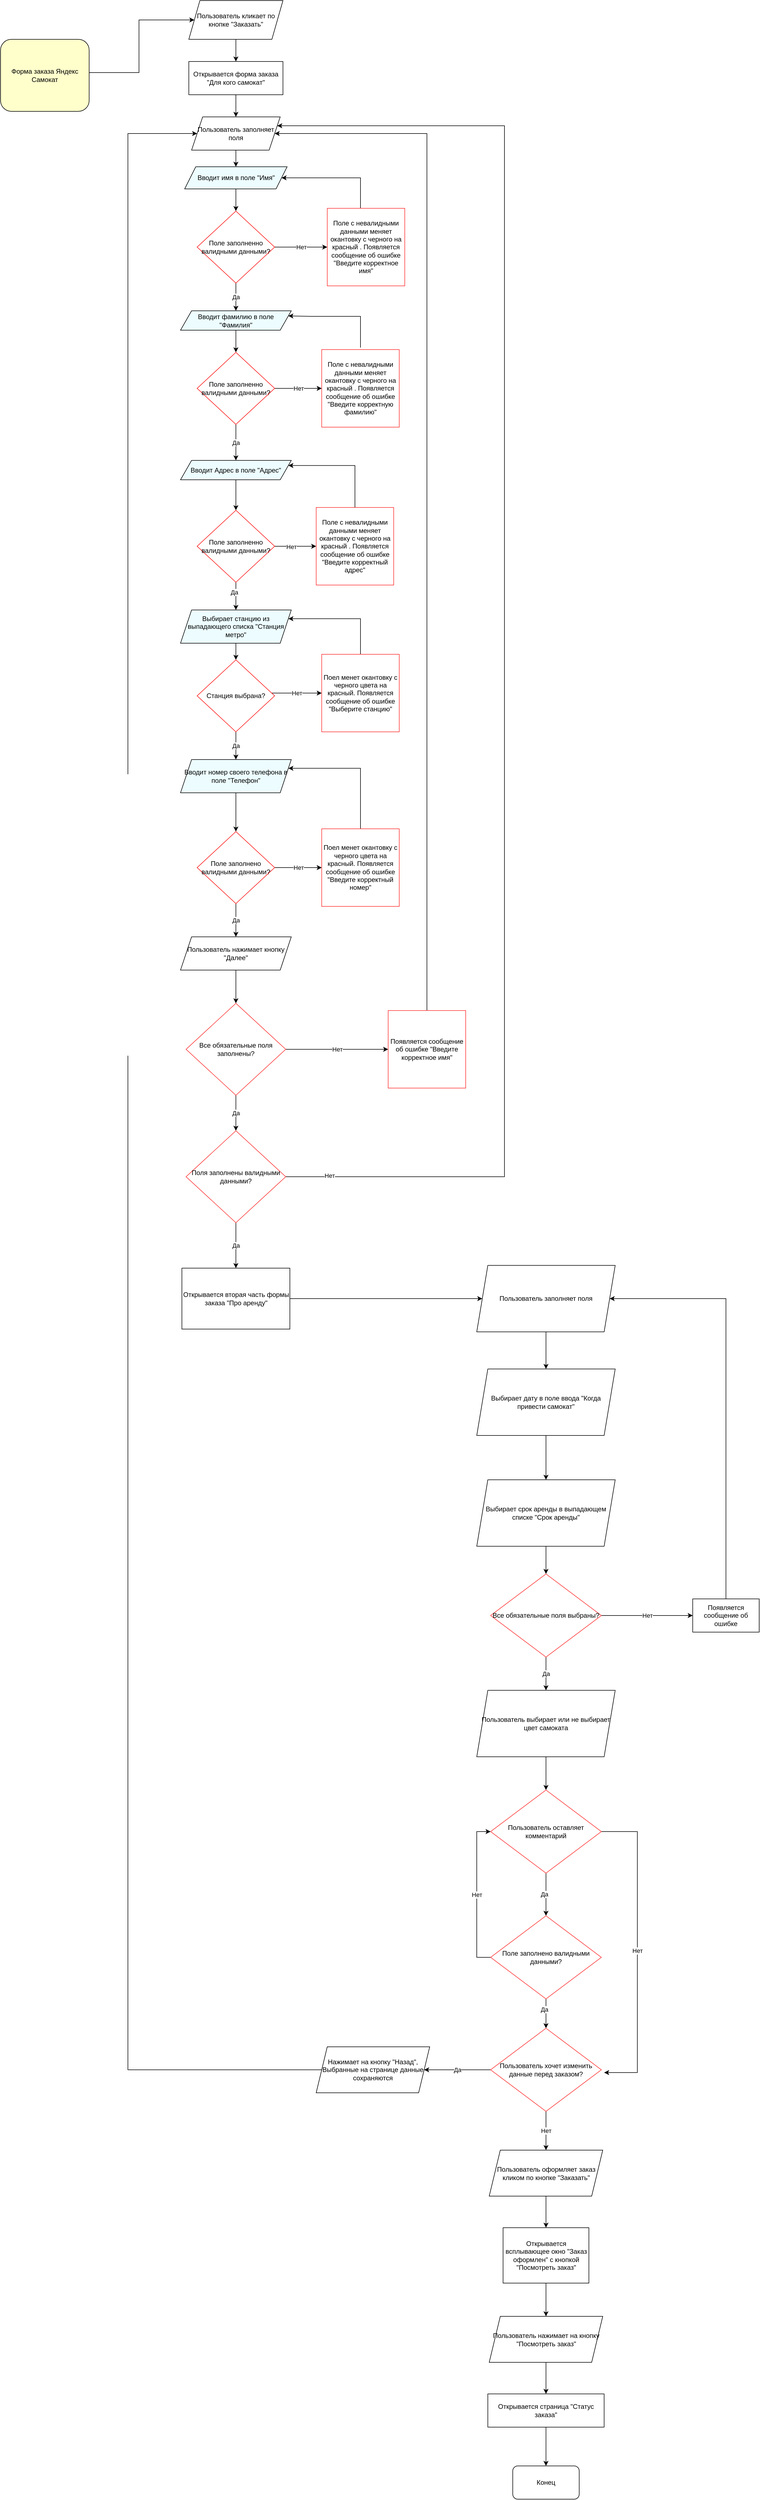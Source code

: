 <mxfile version="21.6.1" type="google" pages="2">
  <diagram id="6q9aIhUdeNzkWHwANXv3" name="Блок схема &quot; Сделать заказ&quot;">
    <mxGraphModel grid="1" page="1" gridSize="10" guides="1" tooltips="1" connect="1" arrows="1" fold="1" pageScale="1" pageWidth="827" pageHeight="1169" math="0" shadow="0">
      <root>
        <mxCell id="0" />
        <mxCell id="1" parent="0" />
        <mxCell id="y25geQHa-kTMtrog_WMy-117" style="edgeStyle=orthogonalEdgeStyle;rounded=0;orthogonalLoop=1;jettySize=auto;html=1;entryX=0;entryY=0.5;entryDx=0;entryDy=0;" edge="1" parent="1" source="y25geQHa-kTMtrog_WMy-1" target="y25geQHa-kTMtrog_WMy-5">
          <mxGeometry relative="1" as="geometry">
            <Array as="points">
              <mxPoint x="270" y="180" />
              <mxPoint x="270" y="85" />
            </Array>
          </mxGeometry>
        </mxCell>
        <mxCell id="y25geQHa-kTMtrog_WMy-1" value="Форма заказа Яндекс Самокат" style="rounded=1;whiteSpace=wrap;html=1;shadow=0;fillColor=#FFFFCC;" vertex="1" parent="1">
          <mxGeometry x="20" y="120" width="160" height="130" as="geometry" />
        </mxCell>
        <mxCell id="y25geQHa-kTMtrog_WMy-17" style="edgeStyle=orthogonalEdgeStyle;rounded=0;orthogonalLoop=1;jettySize=auto;html=1;" edge="1" parent="1" source="y25geQHa-kTMtrog_WMy-4" target="y25geQHa-kTMtrog_WMy-9">
          <mxGeometry relative="1" as="geometry" />
        </mxCell>
        <mxCell id="y25geQHa-kTMtrog_WMy-4" value="Открывается форма заказа &quot;Для кого самокат&quot;" style="rounded=0;whiteSpace=wrap;html=1;" vertex="1" parent="1">
          <mxGeometry x="360" y="160" width="170" height="60" as="geometry" />
        </mxCell>
        <mxCell id="y25geQHa-kTMtrog_WMy-16" style="edgeStyle=orthogonalEdgeStyle;rounded=0;orthogonalLoop=1;jettySize=auto;html=1;" edge="1" parent="1" source="y25geQHa-kTMtrog_WMy-5" target="y25geQHa-kTMtrog_WMy-4">
          <mxGeometry relative="1" as="geometry" />
        </mxCell>
        <mxCell id="y25geQHa-kTMtrog_WMy-5" value="Пользователь кликает по кнопке &quot;Заказать&quot;" style="shape=parallelogram;perimeter=parallelogramPerimeter;whiteSpace=wrap;html=1;fixedSize=1;" vertex="1" parent="1">
          <mxGeometry x="360" y="50" width="170" height="70" as="geometry" />
        </mxCell>
        <mxCell id="y25geQHa-kTMtrog_WMy-18" style="edgeStyle=orthogonalEdgeStyle;rounded=0;orthogonalLoop=1;jettySize=auto;html=1;entryX=0.5;entryY=0;entryDx=0;entryDy=0;" edge="1" parent="1" source="y25geQHa-kTMtrog_WMy-9" target="y25geQHa-kTMtrog_WMy-10">
          <mxGeometry relative="1" as="geometry" />
        </mxCell>
        <mxCell id="y25geQHa-kTMtrog_WMy-9" value="&lt;font style=&quot;font-size: 12px;&quot;&gt;Пользователь заполняет поля&lt;/font&gt;" style="shape=parallelogram;perimeter=parallelogramPerimeter;whiteSpace=wrap;html=1;fixedSize=1;" vertex="1" parent="1">
          <mxGeometry x="365" y="260" width="160" height="60" as="geometry" />
        </mxCell>
        <mxCell id="y25geQHa-kTMtrog_WMy-19" style="edgeStyle=orthogonalEdgeStyle;rounded=0;orthogonalLoop=1;jettySize=auto;html=1;entryX=0.5;entryY=0;entryDx=0;entryDy=0;" edge="1" parent="1" source="y25geQHa-kTMtrog_WMy-10" target="y25geQHa-kTMtrog_WMy-11">
          <mxGeometry relative="1" as="geometry" />
        </mxCell>
        <mxCell id="y25geQHa-kTMtrog_WMy-10" value="&lt;font style=&quot;font-size: 12px;&quot;&gt;Вводит имя в поле &quot;Имя&quot;&lt;/font&gt;" style="shape=parallelogram;perimeter=parallelogramPerimeter;whiteSpace=wrap;html=1;fixedSize=1;fillColor=#EDFDFF;" vertex="1" parent="1">
          <mxGeometry x="352.5" y="350" width="185" height="40" as="geometry" />
        </mxCell>
        <mxCell id="y25geQHa-kTMtrog_WMy-21" value="Нет" style="edgeStyle=orthogonalEdgeStyle;rounded=0;orthogonalLoop=1;jettySize=auto;html=1;entryX=0;entryY=0.5;entryDx=0;entryDy=0;" edge="1" parent="1" source="y25geQHa-kTMtrog_WMy-11" target="y25geQHa-kTMtrog_WMy-20">
          <mxGeometry relative="1" as="geometry" />
        </mxCell>
        <mxCell id="y25geQHa-kTMtrog_WMy-24" value="Да" style="edgeStyle=orthogonalEdgeStyle;rounded=0;orthogonalLoop=1;jettySize=auto;html=1;entryX=0.5;entryY=0;entryDx=0;entryDy=0;" edge="1" parent="1" source="y25geQHa-kTMtrog_WMy-11" target="y25geQHa-kTMtrog_WMy-12">
          <mxGeometry relative="1" as="geometry" />
        </mxCell>
        <mxCell id="y25geQHa-kTMtrog_WMy-11" value="Поле заполненно валидными данными?" style="rhombus;whiteSpace=wrap;html=1;strokeColor=#FF1717;" vertex="1" parent="1">
          <mxGeometry x="375" y="430" width="140" height="130" as="geometry" />
        </mxCell>
        <mxCell id="y25geQHa-kTMtrog_WMy-32" style="edgeStyle=orthogonalEdgeStyle;rounded=0;orthogonalLoop=1;jettySize=auto;html=1;entryX=0.5;entryY=0;entryDx=0;entryDy=0;" edge="1" parent="1" source="y25geQHa-kTMtrog_WMy-12" target="y25geQHa-kTMtrog_WMy-31">
          <mxGeometry relative="1" as="geometry" />
        </mxCell>
        <mxCell id="y25geQHa-kTMtrog_WMy-12" value="Вводит фамилию в поле &quot;Фамилия&quot;" style="shape=parallelogram;perimeter=parallelogramPerimeter;whiteSpace=wrap;html=1;fixedSize=1;fillColor=#EDFDFF;" vertex="1" parent="1">
          <mxGeometry x="345" y="610" width="200" height="35" as="geometry" />
        </mxCell>
        <mxCell id="y25geQHa-kTMtrog_WMy-22" style="edgeStyle=orthogonalEdgeStyle;rounded=0;orthogonalLoop=1;jettySize=auto;html=1;entryX=1;entryY=0.5;entryDx=0;entryDy=0;exitX=0.5;exitY=0;exitDx=0;exitDy=0;" edge="1" parent="1" source="y25geQHa-kTMtrog_WMy-20" target="y25geQHa-kTMtrog_WMy-10">
          <mxGeometry relative="1" as="geometry">
            <Array as="points">
              <mxPoint x="670" y="370" />
            </Array>
          </mxGeometry>
        </mxCell>
        <mxCell id="y25geQHa-kTMtrog_WMy-20" value="Поле с невалидными данными меняет окантовку с черного на красный . Появляется сообщение об ошибке &quot;Введите корректное имя&quot;" style="whiteSpace=wrap;html=1;aspect=fixed;strokeColor=#FF3333;" vertex="1" parent="1">
          <mxGeometry x="610" y="425" width="140" height="140" as="geometry" />
        </mxCell>
        <mxCell id="y25geQHa-kTMtrog_WMy-34" style="edgeStyle=orthogonalEdgeStyle;rounded=0;orthogonalLoop=1;jettySize=auto;html=1;entryX=1;entryY=0.25;entryDx=0;entryDy=0;exitX=0.5;exitY=-0.026;exitDx=0;exitDy=0;exitPerimeter=0;" edge="1" parent="1" source="y25geQHa-kTMtrog_WMy-25" target="y25geQHa-kTMtrog_WMy-12">
          <mxGeometry relative="1" as="geometry">
            <Array as="points">
              <mxPoint x="670" y="620" />
              <mxPoint x="580" y="620" />
            </Array>
          </mxGeometry>
        </mxCell>
        <mxCell id="y25geQHa-kTMtrog_WMy-25" value="Поле с невалидными данными меняет окантовку с черного на красный . Появляется сообщение об ошибке &quot;Введите корректную фамилию&quot;" style="whiteSpace=wrap;html=1;aspect=fixed;strokeColor=#FF3333;" vertex="1" parent="1">
          <mxGeometry x="600" y="680" width="140" height="140" as="geometry" />
        </mxCell>
        <mxCell id="y25geQHa-kTMtrog_WMy-36" value="Нет" style="edgeStyle=orthogonalEdgeStyle;rounded=0;orthogonalLoop=1;jettySize=auto;html=1;entryX=0;entryY=0.5;entryDx=0;entryDy=0;" edge="1" parent="1" source="y25geQHa-kTMtrog_WMy-31" target="y25geQHa-kTMtrog_WMy-25">
          <mxGeometry relative="1" as="geometry" />
        </mxCell>
        <mxCell id="y25geQHa-kTMtrog_WMy-38" value="Да" style="edgeStyle=orthogonalEdgeStyle;rounded=0;orthogonalLoop=1;jettySize=auto;html=1;entryX=0.5;entryY=0;entryDx=0;entryDy=0;" edge="1" parent="1" source="y25geQHa-kTMtrog_WMy-31" target="y25geQHa-kTMtrog_WMy-37">
          <mxGeometry relative="1" as="geometry" />
        </mxCell>
        <mxCell id="y25geQHa-kTMtrog_WMy-31" value="Поле заполненно валидными данными?" style="rhombus;whiteSpace=wrap;html=1;strokeColor=#FF1717;" vertex="1" parent="1">
          <mxGeometry x="375" y="685" width="140" height="130" as="geometry" />
        </mxCell>
        <mxCell id="y25geQHa-kTMtrog_WMy-40" style="edgeStyle=orthogonalEdgeStyle;rounded=0;orthogonalLoop=1;jettySize=auto;html=1;" edge="1" parent="1" source="y25geQHa-kTMtrog_WMy-37" target="y25geQHa-kTMtrog_WMy-39">
          <mxGeometry relative="1" as="geometry" />
        </mxCell>
        <mxCell id="y25geQHa-kTMtrog_WMy-37" value="Вводит Адрес в поле &quot;Адрес&quot;" style="shape=parallelogram;perimeter=parallelogramPerimeter;whiteSpace=wrap;html=1;fixedSize=1;fillColor=#EDFDFF;" vertex="1" parent="1">
          <mxGeometry x="345" y="880" width="200" height="35" as="geometry" />
        </mxCell>
        <mxCell id="y25geQHa-kTMtrog_WMy-42" style="edgeStyle=orthogonalEdgeStyle;rounded=0;orthogonalLoop=1;jettySize=auto;html=1;entryX=0;entryY=0.5;entryDx=0;entryDy=0;" edge="1" parent="1" source="y25geQHa-kTMtrog_WMy-39" target="y25geQHa-kTMtrog_WMy-41">
          <mxGeometry relative="1" as="geometry" />
        </mxCell>
        <mxCell id="y25geQHa-kTMtrog_WMy-43" value="Нет" style="edgeLabel;html=1;align=center;verticalAlign=middle;resizable=0;points=[];" vertex="1" connectable="0" parent="y25geQHa-kTMtrog_WMy-42">
          <mxGeometry x="-0.2" y="-1" relative="1" as="geometry">
            <mxPoint as="offset" />
          </mxGeometry>
        </mxCell>
        <mxCell id="y25geQHa-kTMtrog_WMy-46" style="edgeStyle=orthogonalEdgeStyle;rounded=0;orthogonalLoop=1;jettySize=auto;html=1;entryX=0.5;entryY=0;entryDx=0;entryDy=0;" edge="1" parent="1" source="y25geQHa-kTMtrog_WMy-39" target="y25geQHa-kTMtrog_WMy-45">
          <mxGeometry relative="1" as="geometry" />
        </mxCell>
        <mxCell id="y25geQHa-kTMtrog_WMy-47" value="Да" style="edgeLabel;html=1;align=center;verticalAlign=middle;resizable=0;points=[];" vertex="1" connectable="0" parent="y25geQHa-kTMtrog_WMy-46">
          <mxGeometry x="-0.28" y="-3" relative="1" as="geometry">
            <mxPoint as="offset" />
          </mxGeometry>
        </mxCell>
        <mxCell id="y25geQHa-kTMtrog_WMy-39" value="Поле заполненно валидными данными?" style="rhombus;whiteSpace=wrap;html=1;strokeColor=#FF1717;" vertex="1" parent="1">
          <mxGeometry x="375" y="970" width="140" height="130" as="geometry" />
        </mxCell>
        <mxCell id="y25geQHa-kTMtrog_WMy-44" style="edgeStyle=orthogonalEdgeStyle;rounded=0;orthogonalLoop=1;jettySize=auto;html=1;entryX=1;entryY=0.25;entryDx=0;entryDy=0;exitX=0.5;exitY=0;exitDx=0;exitDy=0;" edge="1" parent="1" source="y25geQHa-kTMtrog_WMy-41" target="y25geQHa-kTMtrog_WMy-37">
          <mxGeometry relative="1" as="geometry">
            <Array as="points">
              <mxPoint x="660" y="889" />
            </Array>
          </mxGeometry>
        </mxCell>
        <mxCell id="y25geQHa-kTMtrog_WMy-41" value="Поле с невалидными данными меняет окантовку с черного на красный . Появляется сообщение об ошибке &quot;Введите корректный адрес&quot;" style="whiteSpace=wrap;html=1;aspect=fixed;strokeColor=#FF3333;" vertex="1" parent="1">
          <mxGeometry x="590" y="965" width="140" height="140" as="geometry" />
        </mxCell>
        <mxCell id="y25geQHa-kTMtrog_WMy-49" style="edgeStyle=orthogonalEdgeStyle;rounded=0;orthogonalLoop=1;jettySize=auto;html=1;entryX=0.5;entryY=0;entryDx=0;entryDy=0;" edge="1" parent="1" source="y25geQHa-kTMtrog_WMy-45" target="y25geQHa-kTMtrog_WMy-48">
          <mxGeometry relative="1" as="geometry" />
        </mxCell>
        <mxCell id="y25geQHa-kTMtrog_WMy-45" value="Выбирает станцию из выпадающего списка &quot;Станция метро&quot;" style="shape=parallelogram;perimeter=parallelogramPerimeter;whiteSpace=wrap;html=1;fixedSize=1;fillColor=#EDFDFF;" vertex="1" parent="1">
          <mxGeometry x="345" y="1150" width="200" height="60" as="geometry" />
        </mxCell>
        <mxCell id="y25geQHa-kTMtrog_WMy-51" value="Нет" style="edgeStyle=orthogonalEdgeStyle;rounded=0;orthogonalLoop=1;jettySize=auto;html=1;entryX=0;entryY=0.5;entryDx=0;entryDy=0;" edge="1" parent="1" source="y25geQHa-kTMtrog_WMy-48" target="y25geQHa-kTMtrog_WMy-50">
          <mxGeometry relative="1" as="geometry">
            <Array as="points">
              <mxPoint x="600" y="1300" />
            </Array>
          </mxGeometry>
        </mxCell>
        <mxCell id="y25geQHa-kTMtrog_WMy-55" value="Да" style="edgeStyle=orthogonalEdgeStyle;rounded=0;orthogonalLoop=1;jettySize=auto;html=1;entryX=0.5;entryY=0;entryDx=0;entryDy=0;" edge="1" parent="1" source="y25geQHa-kTMtrog_WMy-48" target="y25geQHa-kTMtrog_WMy-54">
          <mxGeometry relative="1" as="geometry" />
        </mxCell>
        <mxCell id="y25geQHa-kTMtrog_WMy-48" value="Станция выбрана?" style="rhombus;whiteSpace=wrap;html=1;strokeColor=#FF1717;" vertex="1" parent="1">
          <mxGeometry x="375" y="1240" width="140" height="130" as="geometry" />
        </mxCell>
        <mxCell id="y25geQHa-kTMtrog_WMy-53" style="edgeStyle=orthogonalEdgeStyle;rounded=0;orthogonalLoop=1;jettySize=auto;html=1;entryX=1;entryY=0.25;entryDx=0;entryDy=0;exitX=0.5;exitY=0;exitDx=0;exitDy=0;" edge="1" parent="1" source="y25geQHa-kTMtrog_WMy-50" target="y25geQHa-kTMtrog_WMy-45">
          <mxGeometry relative="1" as="geometry">
            <Array as="points">
              <mxPoint x="670" y="1166" />
            </Array>
          </mxGeometry>
        </mxCell>
        <mxCell id="y25geQHa-kTMtrog_WMy-50" value="Поел менет окантовку с черного цвета на красный. Появляется сообщение об ошибке &quot;Выберите станцию&quot;" style="whiteSpace=wrap;html=1;aspect=fixed;strokeColor=#FF3333;" vertex="1" parent="1">
          <mxGeometry x="600" y="1230" width="140" height="140" as="geometry" />
        </mxCell>
        <mxCell id="y25geQHa-kTMtrog_WMy-57" style="edgeStyle=orthogonalEdgeStyle;rounded=0;orthogonalLoop=1;jettySize=auto;html=1;entryX=0.5;entryY=0;entryDx=0;entryDy=0;" edge="1" parent="1" source="y25geQHa-kTMtrog_WMy-54" target="y25geQHa-kTMtrog_WMy-56">
          <mxGeometry relative="1" as="geometry" />
        </mxCell>
        <mxCell id="y25geQHa-kTMtrog_WMy-54" value="Вводит номер своего телефона в поле &quot;Телефон&quot;" style="shape=parallelogram;perimeter=parallelogramPerimeter;whiteSpace=wrap;html=1;fixedSize=1;fillColor=#EDFDFF;" vertex="1" parent="1">
          <mxGeometry x="345" y="1420" width="200" height="60" as="geometry" />
        </mxCell>
        <mxCell id="y25geQHa-kTMtrog_WMy-59" value="Нет" style="edgeStyle=orthogonalEdgeStyle;rounded=0;orthogonalLoop=1;jettySize=auto;html=1;entryX=0;entryY=0.5;entryDx=0;entryDy=0;" edge="1" parent="1" source="y25geQHa-kTMtrog_WMy-56" target="y25geQHa-kTMtrog_WMy-58">
          <mxGeometry relative="1" as="geometry" />
        </mxCell>
        <mxCell id="y25geQHa-kTMtrog_WMy-62" value="Да" style="edgeStyle=orthogonalEdgeStyle;rounded=0;orthogonalLoop=1;jettySize=auto;html=1;entryX=0.5;entryY=0;entryDx=0;entryDy=0;" edge="1" parent="1" source="y25geQHa-kTMtrog_WMy-56" target="y25geQHa-kTMtrog_WMy-61">
          <mxGeometry relative="1" as="geometry" />
        </mxCell>
        <mxCell id="y25geQHa-kTMtrog_WMy-56" value="Поле заполнено валидными данными?" style="rhombus;whiteSpace=wrap;html=1;strokeColor=#FF1717;" vertex="1" parent="1">
          <mxGeometry x="375" y="1550" width="140" height="130" as="geometry" />
        </mxCell>
        <mxCell id="y25geQHa-kTMtrog_WMy-60" style="edgeStyle=orthogonalEdgeStyle;rounded=0;orthogonalLoop=1;jettySize=auto;html=1;entryX=1;entryY=0.25;entryDx=0;entryDy=0;exitX=0.5;exitY=0;exitDx=0;exitDy=0;" edge="1" parent="1" source="y25geQHa-kTMtrog_WMy-58" target="y25geQHa-kTMtrog_WMy-54">
          <mxGeometry relative="1" as="geometry">
            <Array as="points">
              <mxPoint x="670" y="1436" />
            </Array>
          </mxGeometry>
        </mxCell>
        <mxCell id="y25geQHa-kTMtrog_WMy-58" value="Поел менет окантовку с черного цвета на красный. Появляется сообщение об ошибке &quot;Введите корректный номер&quot;" style="whiteSpace=wrap;html=1;aspect=fixed;strokeColor=#FF3333;" vertex="1" parent="1">
          <mxGeometry x="600" y="1545" width="140" height="140" as="geometry" />
        </mxCell>
        <mxCell id="y25geQHa-kTMtrog_WMy-64" style="edgeStyle=orthogonalEdgeStyle;rounded=0;orthogonalLoop=1;jettySize=auto;html=1;" edge="1" parent="1" source="y25geQHa-kTMtrog_WMy-61" target="y25geQHa-kTMtrog_WMy-63">
          <mxGeometry relative="1" as="geometry" />
        </mxCell>
        <mxCell id="y25geQHa-kTMtrog_WMy-61" value="Пользователь нажимает кнопку &quot;Далее&quot;" style="shape=parallelogram;perimeter=parallelogramPerimeter;whiteSpace=wrap;html=1;fixedSize=1;fillColor=#FFFFFF;" vertex="1" parent="1">
          <mxGeometry x="345" y="1740" width="200" height="60" as="geometry" />
        </mxCell>
        <mxCell id="y25geQHa-kTMtrog_WMy-71" value="Нет" style="edgeStyle=orthogonalEdgeStyle;rounded=0;orthogonalLoop=1;jettySize=auto;html=1;entryX=0;entryY=0.5;entryDx=0;entryDy=0;" edge="1" parent="1" source="y25geQHa-kTMtrog_WMy-63" target="y25geQHa-kTMtrog_WMy-66">
          <mxGeometry relative="1" as="geometry" />
        </mxCell>
        <mxCell id="y25geQHa-kTMtrog_WMy-74" value="Да" style="edgeStyle=orthogonalEdgeStyle;rounded=0;orthogonalLoop=1;jettySize=auto;html=1;entryX=0.5;entryY=0;entryDx=0;entryDy=0;" edge="1" parent="1" source="y25geQHa-kTMtrog_WMy-63" target="y25geQHa-kTMtrog_WMy-73">
          <mxGeometry relative="1" as="geometry">
            <Array as="points">
              <mxPoint x="445" y="2060" />
              <mxPoint x="445" y="2060" />
            </Array>
          </mxGeometry>
        </mxCell>
        <mxCell id="y25geQHa-kTMtrog_WMy-63" value="Все обязательные поля заполнены?" style="rhombus;whiteSpace=wrap;html=1;strokeColor=#FF3333;" vertex="1" parent="1">
          <mxGeometry x="355" y="1860" width="180" height="166" as="geometry" />
        </mxCell>
        <mxCell id="y25geQHa-kTMtrog_WMy-72" style="edgeStyle=orthogonalEdgeStyle;rounded=0;orthogonalLoop=1;jettySize=auto;html=1;entryX=1;entryY=0.5;entryDx=0;entryDy=0;exitX=0.5;exitY=0;exitDx=0;exitDy=0;" edge="1" parent="1" source="y25geQHa-kTMtrog_WMy-66" target="y25geQHa-kTMtrog_WMy-9">
          <mxGeometry relative="1" as="geometry">
            <Array as="points">
              <mxPoint x="790" y="290" />
            </Array>
          </mxGeometry>
        </mxCell>
        <mxCell id="y25geQHa-kTMtrog_WMy-66" value="Появляется сообщение об ошибке &quot;Введите корректное имя&quot;" style="whiteSpace=wrap;html=1;aspect=fixed;strokeColor=#FF3333;" vertex="1" parent="1">
          <mxGeometry x="720" y="1873" width="140" height="140" as="geometry" />
        </mxCell>
        <mxCell id="y25geQHa-kTMtrog_WMy-76" style="edgeStyle=orthogonalEdgeStyle;rounded=0;orthogonalLoop=1;jettySize=auto;html=1;entryX=1;entryY=0.25;entryDx=0;entryDy=0;exitX=1;exitY=0.5;exitDx=0;exitDy=0;" edge="1" parent="1" source="y25geQHa-kTMtrog_WMy-73" target="y25geQHa-kTMtrog_WMy-9">
          <mxGeometry relative="1" as="geometry">
            <Array as="points">
              <mxPoint x="930" y="2173" />
              <mxPoint x="930" y="276" />
            </Array>
          </mxGeometry>
        </mxCell>
        <mxCell id="y25geQHa-kTMtrog_WMy-77" value="Нет" style="edgeLabel;html=1;align=center;verticalAlign=middle;resizable=0;points=[];" vertex="1" connectable="0" parent="y25geQHa-kTMtrog_WMy-76">
          <mxGeometry x="-0.942" y="2" relative="1" as="geometry">
            <mxPoint as="offset" />
          </mxGeometry>
        </mxCell>
        <mxCell id="y25geQHa-kTMtrog_WMy-79" value="Да" style="edgeStyle=orthogonalEdgeStyle;rounded=0;orthogonalLoop=1;jettySize=auto;html=1;entryX=0.5;entryY=0;entryDx=0;entryDy=0;" edge="1" parent="1" source="y25geQHa-kTMtrog_WMy-73" target="y25geQHa-kTMtrog_WMy-78">
          <mxGeometry relative="1" as="geometry" />
        </mxCell>
        <mxCell id="y25geQHa-kTMtrog_WMy-73" value="Поля заполнены валидными данными?" style="rhombus;whiteSpace=wrap;html=1;strokeColor=#FF3333;" vertex="1" parent="1">
          <mxGeometry x="355" y="2090" width="180" height="166" as="geometry" />
        </mxCell>
        <mxCell id="y25geQHa-kTMtrog_WMy-81" style="edgeStyle=orthogonalEdgeStyle;rounded=0;orthogonalLoop=1;jettySize=auto;html=1;entryX=0;entryY=0.5;entryDx=0;entryDy=0;" edge="1" parent="1" source="y25geQHa-kTMtrog_WMy-78" target="y25geQHa-kTMtrog_WMy-80">
          <mxGeometry relative="1" as="geometry" />
        </mxCell>
        <mxCell id="y25geQHa-kTMtrog_WMy-78" value="Открывается вторая часть формы заказа &quot;Про аренду&quot;" style="rounded=0;whiteSpace=wrap;html=1;" vertex="1" parent="1">
          <mxGeometry x="347.5" y="2338" width="195" height="110" as="geometry" />
        </mxCell>
        <mxCell id="y25geQHa-kTMtrog_WMy-84" style="edgeStyle=orthogonalEdgeStyle;rounded=0;orthogonalLoop=1;jettySize=auto;html=1;entryX=0.5;entryY=0;entryDx=0;entryDy=0;" edge="1" parent="1" source="y25geQHa-kTMtrog_WMy-80" target="y25geQHa-kTMtrog_WMy-82">
          <mxGeometry relative="1" as="geometry" />
        </mxCell>
        <mxCell id="y25geQHa-kTMtrog_WMy-80" value="Пользователь заполняет поля" style="shape=parallelogram;perimeter=parallelogramPerimeter;whiteSpace=wrap;html=1;fixedSize=1;" vertex="1" parent="1">
          <mxGeometry x="880" y="2333" width="250" height="120" as="geometry" />
        </mxCell>
        <mxCell id="y25geQHa-kTMtrog_WMy-85" style="edgeStyle=orthogonalEdgeStyle;rounded=0;orthogonalLoop=1;jettySize=auto;html=1;entryX=0.5;entryY=0;entryDx=0;entryDy=0;" edge="1" parent="1" source="y25geQHa-kTMtrog_WMy-82" target="y25geQHa-kTMtrog_WMy-83">
          <mxGeometry relative="1" as="geometry" />
        </mxCell>
        <mxCell id="y25geQHa-kTMtrog_WMy-82" value="Выбирает дату в поле ввода &quot;Когда привести самокат&quot;" style="shape=parallelogram;perimeter=parallelogramPerimeter;whiteSpace=wrap;html=1;fixedSize=1;" vertex="1" parent="1">
          <mxGeometry x="880" y="2520" width="250" height="120" as="geometry" />
        </mxCell>
        <mxCell id="y25geQHa-kTMtrog_WMy-87" style="edgeStyle=orthogonalEdgeStyle;rounded=0;orthogonalLoop=1;jettySize=auto;html=1;entryX=0.5;entryY=0;entryDx=0;entryDy=0;" edge="1" parent="1" source="y25geQHa-kTMtrog_WMy-83" target="y25geQHa-kTMtrog_WMy-86">
          <mxGeometry relative="1" as="geometry" />
        </mxCell>
        <mxCell id="y25geQHa-kTMtrog_WMy-83" value="Выбирает срок аренды в выпадающем списке &quot;Срок аренды&quot;" style="shape=parallelogram;perimeter=parallelogramPerimeter;whiteSpace=wrap;html=1;fixedSize=1;" vertex="1" parent="1">
          <mxGeometry x="880" y="2720" width="250" height="120" as="geometry" />
        </mxCell>
        <mxCell id="y25geQHa-kTMtrog_WMy-90" value="Нет" style="edgeStyle=orthogonalEdgeStyle;rounded=0;orthogonalLoop=1;jettySize=auto;html=1;entryX=0;entryY=0.5;entryDx=0;entryDy=0;" edge="1" parent="1" source="y25geQHa-kTMtrog_WMy-86" target="y25geQHa-kTMtrog_WMy-88">
          <mxGeometry relative="1" as="geometry" />
        </mxCell>
        <mxCell id="y25geQHa-kTMtrog_WMy-92" value="Да" style="edgeStyle=orthogonalEdgeStyle;rounded=0;orthogonalLoop=1;jettySize=auto;html=1;entryX=0.5;entryY=0;entryDx=0;entryDy=0;" edge="1" parent="1" source="y25geQHa-kTMtrog_WMy-86" target="y25geQHa-kTMtrog_WMy-91">
          <mxGeometry relative="1" as="geometry" />
        </mxCell>
        <mxCell id="y25geQHa-kTMtrog_WMy-86" value="Все обязательные поля выбраны?" style="rhombus;whiteSpace=wrap;html=1;strokeColor=#FF3333;" vertex="1" parent="1">
          <mxGeometry x="905" y="2890" width="200" height="150" as="geometry" />
        </mxCell>
        <mxCell id="y25geQHa-kTMtrog_WMy-89" style="edgeStyle=orthogonalEdgeStyle;rounded=0;orthogonalLoop=1;jettySize=auto;html=1;entryX=1;entryY=0.5;entryDx=0;entryDy=0;exitX=0.5;exitY=0;exitDx=0;exitDy=0;" edge="1" parent="1" source="y25geQHa-kTMtrog_WMy-88" target="y25geQHa-kTMtrog_WMy-80">
          <mxGeometry relative="1" as="geometry">
            <Array as="points">
              <mxPoint x="1330" y="2393" />
            </Array>
          </mxGeometry>
        </mxCell>
        <mxCell id="y25geQHa-kTMtrog_WMy-88" value="Появляется сообщение об ошибке" style="rounded=0;whiteSpace=wrap;html=1;" vertex="1" parent="1">
          <mxGeometry x="1270" y="2935" width="120" height="60" as="geometry" />
        </mxCell>
        <mxCell id="y25geQHa-kTMtrog_WMy-94" style="edgeStyle=orthogonalEdgeStyle;rounded=0;orthogonalLoop=1;jettySize=auto;html=1;entryX=0.5;entryY=0;entryDx=0;entryDy=0;" edge="1" parent="1" source="y25geQHa-kTMtrog_WMy-91" target="y25geQHa-kTMtrog_WMy-93">
          <mxGeometry relative="1" as="geometry" />
        </mxCell>
        <mxCell id="y25geQHa-kTMtrog_WMy-91" value="Пользователь выбирает или не выбирает цвет самоката" style="shape=parallelogram;perimeter=parallelogramPerimeter;whiteSpace=wrap;html=1;fixedSize=1;" vertex="1" parent="1">
          <mxGeometry x="880" y="3100" width="250" height="120" as="geometry" />
        </mxCell>
        <mxCell id="y25geQHa-kTMtrog_WMy-96" style="edgeStyle=orthogonalEdgeStyle;rounded=0;orthogonalLoop=1;jettySize=auto;html=1;entryX=0.5;entryY=0;entryDx=0;entryDy=0;" edge="1" parent="1" source="y25geQHa-kTMtrog_WMy-93" target="y25geQHa-kTMtrog_WMy-95">
          <mxGeometry relative="1" as="geometry" />
        </mxCell>
        <mxCell id="y25geQHa-kTMtrog_WMy-97" value="Да" style="edgeLabel;html=1;align=center;verticalAlign=middle;resizable=0;points=[];" vertex="1" connectable="0" parent="y25geQHa-kTMtrog_WMy-96">
          <mxGeometry x="-0.034" y="-3" relative="1" as="geometry">
            <mxPoint y="1" as="offset" />
          </mxGeometry>
        </mxCell>
        <mxCell id="y25geQHa-kTMtrog_WMy-102" value="Нет" style="edgeStyle=orthogonalEdgeStyle;rounded=0;orthogonalLoop=1;jettySize=auto;html=1;" edge="1" parent="1" source="y25geQHa-kTMtrog_WMy-93">
          <mxGeometry relative="1" as="geometry">
            <mxPoint x="1110" y="3790" as="targetPoint" />
            <Array as="points">
              <mxPoint x="1170" y="3355" />
              <mxPoint x="1170" y="3790" />
            </Array>
          </mxGeometry>
        </mxCell>
        <mxCell id="y25geQHa-kTMtrog_WMy-93" value="Пользователь оставляет комментарий" style="rhombus;whiteSpace=wrap;html=1;strokeColor=#FF3333;" vertex="1" parent="1">
          <mxGeometry x="905" y="3280" width="200" height="150" as="geometry" />
        </mxCell>
        <mxCell id="y25geQHa-kTMtrog_WMy-98" value="Нет" style="edgeStyle=orthogonalEdgeStyle;rounded=0;orthogonalLoop=1;jettySize=auto;html=1;entryX=0;entryY=0.5;entryDx=0;entryDy=0;exitX=0;exitY=0.5;exitDx=0;exitDy=0;" edge="1" parent="1" source="y25geQHa-kTMtrog_WMy-95" target="y25geQHa-kTMtrog_WMy-93">
          <mxGeometry x="-0.007" relative="1" as="geometry">
            <Array as="points">
              <mxPoint x="880" y="3582" />
              <mxPoint x="880" y="3355" />
            </Array>
            <mxPoint y="-1" as="offset" />
          </mxGeometry>
        </mxCell>
        <mxCell id="y25geQHa-kTMtrog_WMy-100" style="edgeStyle=orthogonalEdgeStyle;rounded=0;orthogonalLoop=1;jettySize=auto;html=1;entryX=0.5;entryY=0;entryDx=0;entryDy=0;" edge="1" parent="1" source="y25geQHa-kTMtrog_WMy-95" target="y25geQHa-kTMtrog_WMy-99">
          <mxGeometry relative="1" as="geometry" />
        </mxCell>
        <mxCell id="y25geQHa-kTMtrog_WMy-101" value="Да" style="edgeLabel;html=1;align=center;verticalAlign=middle;resizable=0;points=[];" vertex="1" connectable="0" parent="y25geQHa-kTMtrog_WMy-100">
          <mxGeometry x="-0.273" y="-3" relative="1" as="geometry">
            <mxPoint y="-1" as="offset" />
          </mxGeometry>
        </mxCell>
        <mxCell id="y25geQHa-kTMtrog_WMy-95" value="Поле заполнено валидными данными?" style="rhombus;whiteSpace=wrap;html=1;strokeColor=#FF3333;" vertex="1" parent="1">
          <mxGeometry x="905" y="3507" width="200" height="150" as="geometry" />
        </mxCell>
        <mxCell id="y25geQHa-kTMtrog_WMy-104" value="Да" style="edgeStyle=orthogonalEdgeStyle;rounded=0;orthogonalLoop=1;jettySize=auto;html=1;entryX=1;entryY=0.5;entryDx=0;entryDy=0;" edge="1" parent="1" source="y25geQHa-kTMtrog_WMy-99" target="y25geQHa-kTMtrog_WMy-103">
          <mxGeometry relative="1" as="geometry" />
        </mxCell>
        <mxCell id="y25geQHa-kTMtrog_WMy-106" value="Нет" style="edgeStyle=orthogonalEdgeStyle;rounded=0;orthogonalLoop=1;jettySize=auto;html=1;entryX=0.5;entryY=0;entryDx=0;entryDy=0;" edge="1" parent="1" source="y25geQHa-kTMtrog_WMy-99" target="y25geQHa-kTMtrog_WMy-105">
          <mxGeometry relative="1" as="geometry" />
        </mxCell>
        <mxCell id="y25geQHa-kTMtrog_WMy-99" value="Пользователь хочет изменить данные перед заказом?" style="rhombus;whiteSpace=wrap;html=1;strokeColor=#FF3333;" vertex="1" parent="1">
          <mxGeometry x="905" y="3710" width="200" height="150" as="geometry" />
        </mxCell>
        <mxCell id="y25geQHa-kTMtrog_WMy-116" style="edgeStyle=orthogonalEdgeStyle;rounded=0;orthogonalLoop=1;jettySize=auto;html=1;entryX=0;entryY=0.5;entryDx=0;entryDy=0;" edge="1" parent="1" source="y25geQHa-kTMtrog_WMy-103" target="y25geQHa-kTMtrog_WMy-9">
          <mxGeometry relative="1" as="geometry">
            <Array as="points">
              <mxPoint x="250" y="3785" />
              <mxPoint x="250" y="290" />
            </Array>
          </mxGeometry>
        </mxCell>
        <mxCell id="y25geQHa-kTMtrog_WMy-103" value="Нажимает на кнопку &quot;Назад&quot;, Выбранные на странице данные сохраняются" style="shape=parallelogram;perimeter=parallelogramPerimeter;whiteSpace=wrap;html=1;fixedSize=1;" vertex="1" parent="1">
          <mxGeometry x="590" y="3743.5" width="205" height="83" as="geometry" />
        </mxCell>
        <mxCell id="y25geQHa-kTMtrog_WMy-108" style="edgeStyle=orthogonalEdgeStyle;rounded=0;orthogonalLoop=1;jettySize=auto;html=1;entryX=0.5;entryY=0;entryDx=0;entryDy=0;" edge="1" parent="1" source="y25geQHa-kTMtrog_WMy-105" target="y25geQHa-kTMtrog_WMy-107">
          <mxGeometry relative="1" as="geometry" />
        </mxCell>
        <mxCell id="y25geQHa-kTMtrog_WMy-105" value="Пользователь оформляет заказ кликом по кнопке &quot;Заказать&quot;" style="shape=parallelogram;perimeter=parallelogramPerimeter;whiteSpace=wrap;html=1;fixedSize=1;" vertex="1" parent="1">
          <mxGeometry x="902.5" y="3930" width="205" height="83" as="geometry" />
        </mxCell>
        <mxCell id="y25geQHa-kTMtrog_WMy-110" style="edgeStyle=orthogonalEdgeStyle;rounded=0;orthogonalLoop=1;jettySize=auto;html=1;entryX=0.5;entryY=0;entryDx=0;entryDy=0;" edge="1" parent="1" source="y25geQHa-kTMtrog_WMy-107" target="y25geQHa-kTMtrog_WMy-109">
          <mxGeometry relative="1" as="geometry" />
        </mxCell>
        <mxCell id="y25geQHa-kTMtrog_WMy-107" value="Открывается всплывающее окно &quot;Заказ оформлен&quot; с кнопкой &quot;Посмотреть заказ&quot;" style="rounded=0;whiteSpace=wrap;html=1;" vertex="1" parent="1">
          <mxGeometry x="927.5" y="4070" width="155" height="100" as="geometry" />
        </mxCell>
        <mxCell id="y25geQHa-kTMtrog_WMy-112" style="edgeStyle=orthogonalEdgeStyle;rounded=0;orthogonalLoop=1;jettySize=auto;html=1;entryX=0.5;entryY=0;entryDx=0;entryDy=0;" edge="1" parent="1" source="y25geQHa-kTMtrog_WMy-109" target="y25geQHa-kTMtrog_WMy-111">
          <mxGeometry relative="1" as="geometry" />
        </mxCell>
        <mxCell id="y25geQHa-kTMtrog_WMy-109" value="Пользователь нажимает на кнопку &quot;Посмотреть заказ&quot;" style="shape=parallelogram;perimeter=parallelogramPerimeter;whiteSpace=wrap;html=1;fixedSize=1;" vertex="1" parent="1">
          <mxGeometry x="902.5" y="4230" width="205" height="83" as="geometry" />
        </mxCell>
        <mxCell id="y25geQHa-kTMtrog_WMy-114" style="edgeStyle=orthogonalEdgeStyle;rounded=0;orthogonalLoop=1;jettySize=auto;html=1;entryX=0.5;entryY=0;entryDx=0;entryDy=0;" edge="1" parent="1" source="y25geQHa-kTMtrog_WMy-111" target="y25geQHa-kTMtrog_WMy-113">
          <mxGeometry relative="1" as="geometry" />
        </mxCell>
        <mxCell id="y25geQHa-kTMtrog_WMy-111" value="Открывается страница &quot;Статус заказа&quot;" style="rounded=0;whiteSpace=wrap;html=1;" vertex="1" parent="1">
          <mxGeometry x="900" y="4370" width="210" height="60" as="geometry" />
        </mxCell>
        <mxCell id="y25geQHa-kTMtrog_WMy-113" value="Конец" style="rounded=1;whiteSpace=wrap;html=1;" vertex="1" parent="1">
          <mxGeometry x="945" y="4500" width="120" height="60" as="geometry" />
        </mxCell>
      </root>
    </mxGraphModel>
  </diagram>
  <diagram name="MindMap" id="4_vU37bZ9auB0CULkZn4">
    <mxGraphModel grid="1" page="1" gridSize="10" guides="1" tooltips="1" connect="1" arrows="1" fold="1" pageScale="1" pageWidth="827" pageHeight="1169" math="0" shadow="0">
      <root>
        <mxCell id="0" />
        <mxCell id="1" parent="0" />
        <mxCell id="293n3PC6fsQdXvdmNRNH-11" style="edgeStyle=orthogonalEdgeStyle;rounded=0;orthogonalLoop=1;jettySize=auto;html=1;entryX=0;entryY=0.5;entryDx=0;entryDy=0;" edge="1" parent="1" source="293n3PC6fsQdXvdmNRNH-4" target="293n3PC6fsQdXvdmNRNH-7">
          <mxGeometry relative="1" as="geometry" />
        </mxCell>
        <mxCell id="UL1uXelTpiQwPnTpcI0T-1" style="edgeStyle=orthogonalEdgeStyle;curved=1;rounded=0;orthogonalLoop=1;jettySize=auto;html=1;entryX=1;entryY=0.5;entryDx=0;entryDy=0;" edge="1" parent="1" source="293n3PC6fsQdXvdmNRNH-4" target="YKmtJqHZsLpZlb6_U5Xv-115">
          <mxGeometry relative="1" as="geometry" />
        </mxCell>
        <mxCell id="293n3PC6fsQdXvdmNRNH-4" value="&lt;font style=&quot;font-size: 14px;&quot;&gt;&lt;b&gt;Яндекс Самокат&lt;/b&gt;&lt;/font&gt;" style="rounded=1;whiteSpace=wrap;html=1;fillColor=#EDFDFF;" vertex="1" parent="1">
          <mxGeometry x="340" y="110" width="130" height="120" as="geometry" />
        </mxCell>
        <mxCell id="293n3PC6fsQdXvdmNRNH-10" value="" style="edgeStyle=orthogonalEdgeStyle;rounded=0;orthogonalLoop=1;jettySize=auto;html=1;" edge="1" parent="1" source="293n3PC6fsQdXvdmNRNH-7" target="293n3PC6fsQdXvdmNRNH-9">
          <mxGeometry relative="1" as="geometry" />
        </mxCell>
        <mxCell id="293n3PC6fsQdXvdmNRNH-7" value="Интерфейс" style="rounded=1;whiteSpace=wrap;html=1;fillColor=#D5E8D4;" vertex="1" parent="1">
          <mxGeometry x="520" y="140" width="90" height="60" as="geometry" />
        </mxCell>
        <mxCell id="293n3PC6fsQdXvdmNRNH-18" style="edgeStyle=orthogonalEdgeStyle;curved=1;rounded=0;orthogonalLoop=1;jettySize=auto;html=1;entryX=0.5;entryY=1;entryDx=0;entryDy=0;exitX=1;exitY=0.5;exitDx=0;exitDy=0;" edge="1" parent="1" source="293n3PC6fsQdXvdmNRNH-9" target="293n3PC6fsQdXvdmNRNH-15">
          <mxGeometry relative="1" as="geometry" />
        </mxCell>
        <mxCell id="293n3PC6fsQdXvdmNRNH-19" style="edgeStyle=orthogonalEdgeStyle;curved=1;rounded=0;orthogonalLoop=1;jettySize=auto;html=1;entryX=0.5;entryY=1;entryDx=0;entryDy=0;" edge="1" parent="1" source="293n3PC6fsQdXvdmNRNH-9" target="293n3PC6fsQdXvdmNRNH-14">
          <mxGeometry relative="1" as="geometry" />
        </mxCell>
        <mxCell id="293n3PC6fsQdXvdmNRNH-24" style="edgeStyle=orthogonalEdgeStyle;curved=1;rounded=0;orthogonalLoop=1;jettySize=auto;html=1;entryX=0;entryY=0.5;entryDx=0;entryDy=0;" edge="1" parent="1" source="293n3PC6fsQdXvdmNRNH-9" target="293n3PC6fsQdXvdmNRNH-13">
          <mxGeometry relative="1" as="geometry" />
        </mxCell>
        <mxCell id="YKmtJqHZsLpZlb6_U5Xv-79" style="edgeStyle=orthogonalEdgeStyle;curved=1;rounded=0;orthogonalLoop=1;jettySize=auto;html=1;entryX=0.5;entryY=0;entryDx=0;entryDy=0;" edge="1" parent="1" source="293n3PC6fsQdXvdmNRNH-9" target="YKmtJqHZsLpZlb6_U5Xv-66">
          <mxGeometry relative="1" as="geometry" />
        </mxCell>
        <mxCell id="293n3PC6fsQdXvdmNRNH-9" value="Шапка" style="whiteSpace=wrap;html=1;rounded=1;fillColor=#D5E8D4;" vertex="1" parent="1">
          <mxGeometry x="640" y="140" width="70" height="60" as="geometry" />
        </mxCell>
        <mxCell id="293n3PC6fsQdXvdmNRNH-12" value="При нажатии на один из вопросов в списке&lt;span style=&quot;border-color: var(--border-color); text-align: left; background-color: rgb(255, 255, 255); font-size: 8pt; font-family: Arial; font-weight: 700;&quot;&gt;,&lt;br style=&quot;border-color: var(--border-color);&quot;&gt;&lt;/span&gt;&lt;span style=&quot;border-color: var(--border-color); text-align: left; background-color: rgb(255, 255, 255); font-size: 8pt; font-family: Arial; font-weight: 700;&quot;&gt;открывается ответ&lt;/span&gt;" style="rounded=1;whiteSpace=wrap;html=1;" vertex="1" parent="1">
          <mxGeometry x="-40" y="690" width="160" height="60" as="geometry" />
        </mxCell>
        <mxCell id="XZNQ0GfEY6vAbDiR5KXV-2" value="" style="edgeStyle=orthogonalEdgeStyle;rounded=0;orthogonalLoop=1;jettySize=auto;html=1;" edge="1" parent="1" source="293n3PC6fsQdXvdmNRNH-13" target="XZNQ0GfEY6vAbDiR5KXV-1">
          <mxGeometry relative="1" as="geometry" />
        </mxCell>
        <mxCell id="293n3PC6fsQdXvdmNRNH-13" value="&lt;meta charset=&quot;utf-8&quot;&gt;&lt;span style=&quot;color: rgb(0, 0, 0); font-family: Arial; font-size: 10.667px; font-style: normal; font-variant-ligatures: normal; font-variant-caps: normal; font-weight: 700; letter-spacing: normal; orphans: 2; text-align: left; text-indent: 0px; text-transform: none; widows: 2; word-spacing: 0px; -webkit-text-stroke-width: 0px; text-decoration-thickness: initial; text-decoration-style: initial; text-decoration-color: initial; float: none; display: inline !important;&quot;&gt;Заказать&lt;/span&gt;&lt;br style=&quot;border-color: var(--border-color); color: rgb(0, 0, 0); font-family: Arial; font-size: 10.667px; font-style: normal; font-variant-ligatures: normal; font-variant-caps: normal; font-weight: 700; letter-spacing: normal; orphans: 2; text-align: left; text-indent: 0px; text-transform: none; widows: 2; word-spacing: 0px; -webkit-text-stroke-width: 0px; text-decoration-thickness: initial; text-decoration-style: initial; text-decoration-color: initial;&quot;&gt;" style="rounded=1;whiteSpace=wrap;html=1;fillColor=#FFF3F0;labelBackgroundColor=none;" vertex="1" parent="1">
          <mxGeometry x="890" y="140" width="120" height="60" as="geometry" />
        </mxCell>
        <mxCell id="293n3PC6fsQdXvdmNRNH-14" value="Лого Самокат" style="rounded=1;whiteSpace=wrap;html=1;fillColor=#D5E8D4;" vertex="1" parent="1">
          <mxGeometry x="850" y="20" width="120" height="60" as="geometry" />
        </mxCell>
        <mxCell id="293n3PC6fsQdXvdmNRNH-15" value="Лого Яндекс" style="rounded=1;whiteSpace=wrap;html=1;fillColor=#D5E8D4;" vertex="1" parent="1">
          <mxGeometry x="707" y="50" width="120" height="60" as="geometry" />
        </mxCell>
        <mxCell id="293n3PC6fsQdXvdmNRNH-20" style="edgeStyle=orthogonalEdgeStyle;curved=1;rounded=0;orthogonalLoop=1;jettySize=auto;html=1;exitX=0.5;exitY=1;exitDx=0;exitDy=0;" edge="1" parent="1" source="293n3PC6fsQdXvdmNRNH-15" target="293n3PC6fsQdXvdmNRNH-15">
          <mxGeometry relative="1" as="geometry" />
        </mxCell>
        <mxCell id="YKmtJqHZsLpZlb6_U5Xv-3" style="edgeStyle=orthogonalEdgeStyle;curved=1;rounded=0;orthogonalLoop=1;jettySize=auto;html=1;entryX=0.5;entryY=1;entryDx=0;entryDy=0;" edge="1" parent="1" source="XZNQ0GfEY6vAbDiR5KXV-1" target="XZNQ0GfEY6vAbDiR5KXV-3">
          <mxGeometry relative="1" as="geometry" />
        </mxCell>
        <mxCell id="XZNQ0GfEY6vAbDiR5KXV-1" value="Сделать заказ" style="whiteSpace=wrap;html=1;rounded=1;fillColor=#FFF3F0;" vertex="1" parent="1">
          <mxGeometry x="1090" y="140" width="120" height="60" as="geometry" />
        </mxCell>
        <mxCell id="YKmtJqHZsLpZlb6_U5Xv-10" style="edgeStyle=orthogonalEdgeStyle;curved=1;rounded=0;orthogonalLoop=1;jettySize=auto;html=1;entryX=0.5;entryY=1;entryDx=0;entryDy=0;exitX=1;exitY=0.25;exitDx=0;exitDy=0;" edge="1" parent="1" source="XZNQ0GfEY6vAbDiR5KXV-3" target="YKmtJqHZsLpZlb6_U5Xv-9">
          <mxGeometry relative="1" as="geometry" />
        </mxCell>
        <mxCell id="YKmtJqHZsLpZlb6_U5Xv-11" style="edgeStyle=orthogonalEdgeStyle;curved=1;rounded=0;orthogonalLoop=1;jettySize=auto;html=1;entryX=0.5;entryY=1;entryDx=0;entryDy=0;" edge="1" parent="1" source="XZNQ0GfEY6vAbDiR5KXV-3" target="YKmtJqHZsLpZlb6_U5Xv-8">
          <mxGeometry relative="1" as="geometry" />
        </mxCell>
        <mxCell id="YKmtJqHZsLpZlb6_U5Xv-12" style="edgeStyle=orthogonalEdgeStyle;curved=1;rounded=0;orthogonalLoop=1;jettySize=auto;html=1;entryX=0.5;entryY=1;entryDx=0;entryDy=0;" edge="1" parent="1" source="XZNQ0GfEY6vAbDiR5KXV-3" target="YKmtJqHZsLpZlb6_U5Xv-7">
          <mxGeometry relative="1" as="geometry" />
        </mxCell>
        <mxCell id="YKmtJqHZsLpZlb6_U5Xv-13" style="edgeStyle=orthogonalEdgeStyle;curved=1;rounded=0;orthogonalLoop=1;jettySize=auto;html=1;entryX=0;entryY=0.5;entryDx=0;entryDy=0;" edge="1" parent="1" source="XZNQ0GfEY6vAbDiR5KXV-3" target="YKmtJqHZsLpZlb6_U5Xv-6">
          <mxGeometry relative="1" as="geometry" />
        </mxCell>
        <mxCell id="YKmtJqHZsLpZlb6_U5Xv-14" style="edgeStyle=orthogonalEdgeStyle;curved=1;rounded=0;orthogonalLoop=1;jettySize=auto;html=1;entryX=0.5;entryY=0;entryDx=0;entryDy=0;" edge="1" parent="1" source="XZNQ0GfEY6vAbDiR5KXV-3" target="YKmtJqHZsLpZlb6_U5Xv-5">
          <mxGeometry relative="1" as="geometry" />
        </mxCell>
        <mxCell id="YKmtJqHZsLpZlb6_U5Xv-15" style="edgeStyle=orthogonalEdgeStyle;curved=1;rounded=0;orthogonalLoop=1;jettySize=auto;html=1;entryX=0.417;entryY=0;entryDx=0;entryDy=0;entryPerimeter=0;" edge="1" parent="1" source="XZNQ0GfEY6vAbDiR5KXV-3" target="YKmtJqHZsLpZlb6_U5Xv-1">
          <mxGeometry relative="1" as="geometry" />
        </mxCell>
        <mxCell id="XZNQ0GfEY6vAbDiR5KXV-3" value="Для кого самокат - поля ввода" style="whiteSpace=wrap;html=1;rounded=1;fillColor=#FFF3F0;" vertex="1" parent="1">
          <mxGeometry x="1241" y="60" width="120" height="60" as="geometry" />
        </mxCell>
        <mxCell id="YKmtJqHZsLpZlb6_U5Xv-27" style="edgeStyle=orthogonalEdgeStyle;curved=1;rounded=0;orthogonalLoop=1;jettySize=auto;html=1;entryX=0;entryY=0.5;entryDx=0;entryDy=0;" edge="1" parent="1" source="YKmtJqHZsLpZlb6_U5Xv-1" target="YKmtJqHZsLpZlb6_U5Xv-25">
          <mxGeometry relative="1" as="geometry" />
        </mxCell>
        <mxCell id="YKmtJqHZsLpZlb6_U5Xv-1" value="Кнопка &quot;Далее&quot;" style="whiteSpace=wrap;html=1;rounded=1;fillColor=#FFF3F0;" vertex="1" parent="1">
          <mxGeometry x="1340" y="210" width="120" height="60" as="geometry" />
        </mxCell>
        <mxCell id="YKmtJqHZsLpZlb6_U5Xv-5" value="Телефон: на него позвонит курьер" style="whiteSpace=wrap;html=1;rounded=1;fillColor=#FFF3F0;" vertex="1" parent="1">
          <mxGeometry x="1510" y="140" width="120" height="60" as="geometry" />
        </mxCell>
        <mxCell id="YKmtJqHZsLpZlb6_U5Xv-6" value="Станция метро" style="whiteSpace=wrap;html=1;rounded=1;fillColor=#FFF3F0;" vertex="1" parent="1">
          <mxGeometry x="1610" y="60" width="120" height="60" as="geometry" />
        </mxCell>
        <mxCell id="YKmtJqHZsLpZlb6_U5Xv-7" value="Адрес: куда привести самокат" style="whiteSpace=wrap;html=1;rounded=1;fillColor=#FFF3F0;" vertex="1" parent="1">
          <mxGeometry x="1534" y="-20" width="120" height="60" as="geometry" />
        </mxCell>
        <mxCell id="YKmtJqHZsLpZlb6_U5Xv-8" value="Фамилия" style="whiteSpace=wrap;html=1;rounded=1;fillColor=#FFF3F0;" vertex="1" parent="1">
          <mxGeometry x="1430" y="-80" width="120" height="60" as="geometry" />
        </mxCell>
        <mxCell id="YKmtJqHZsLpZlb6_U5Xv-9" value="Имя" style="whiteSpace=wrap;html=1;rounded=1;fillColor=#FFF3F0;" vertex="1" parent="1">
          <mxGeometry x="1350" y="-140" width="120" height="60" as="geometry" />
        </mxCell>
        <mxCell id="YKmtJqHZsLpZlb6_U5Xv-69" style="edgeStyle=orthogonalEdgeStyle;curved=1;rounded=0;orthogonalLoop=1;jettySize=auto;html=1;entryX=0;entryY=0.5;entryDx=0;entryDy=0;" edge="1" parent="1" source="YKmtJqHZsLpZlb6_U5Xv-16" target="YKmtJqHZsLpZlb6_U5Xv-57">
          <mxGeometry relative="1" as="geometry" />
        </mxCell>
        <mxCell id="YKmtJqHZsLpZlb6_U5Xv-70" style="edgeStyle=orthogonalEdgeStyle;curved=1;rounded=0;orthogonalLoop=1;jettySize=auto;html=1;entryX=1;entryY=0.5;entryDx=0;entryDy=0;exitX=0.5;exitY=1;exitDx=0;exitDy=0;" edge="1" parent="1" source="YKmtJqHZsLpZlb6_U5Xv-16" target="YKmtJqHZsLpZlb6_U5Xv-65">
          <mxGeometry relative="1" as="geometry" />
        </mxCell>
        <mxCell id="YKmtJqHZsLpZlb6_U5Xv-71" style="edgeStyle=orthogonalEdgeStyle;curved=1;rounded=0;orthogonalLoop=1;jettySize=auto;html=1;entryX=1;entryY=0.5;entryDx=0;entryDy=0;exitX=0.5;exitY=1;exitDx=0;exitDy=0;" edge="1" parent="1" source="YKmtJqHZsLpZlb6_U5Xv-16" target="YKmtJqHZsLpZlb6_U5Xv-59">
          <mxGeometry relative="1" as="geometry" />
        </mxCell>
        <mxCell id="YKmtJqHZsLpZlb6_U5Xv-72" style="edgeStyle=orthogonalEdgeStyle;curved=1;rounded=0;orthogonalLoop=1;jettySize=auto;html=1;entryX=1;entryY=0.5;entryDx=0;entryDy=0;exitX=0.5;exitY=1;exitDx=0;exitDy=0;" edge="1" parent="1" source="YKmtJqHZsLpZlb6_U5Xv-16" target="YKmtJqHZsLpZlb6_U5Xv-62">
          <mxGeometry relative="1" as="geometry" />
        </mxCell>
        <mxCell id="YKmtJqHZsLpZlb6_U5Xv-73" style="edgeStyle=orthogonalEdgeStyle;curved=1;rounded=0;orthogonalLoop=1;jettySize=auto;html=1;entryX=1;entryY=0.5;entryDx=0;entryDy=0;exitX=0.5;exitY=1;exitDx=0;exitDy=0;" edge="1" parent="1" source="YKmtJqHZsLpZlb6_U5Xv-16" target="YKmtJqHZsLpZlb6_U5Xv-60">
          <mxGeometry relative="1" as="geometry" />
        </mxCell>
        <mxCell id="YKmtJqHZsLpZlb6_U5Xv-74" style="edgeStyle=orthogonalEdgeStyle;curved=1;rounded=0;orthogonalLoop=1;jettySize=auto;html=1;entryX=1;entryY=0.5;entryDx=0;entryDy=0;exitX=0.5;exitY=1;exitDx=0;exitDy=0;" edge="1" parent="1" source="YKmtJqHZsLpZlb6_U5Xv-16" target="YKmtJqHZsLpZlb6_U5Xv-61">
          <mxGeometry relative="1" as="geometry" />
        </mxCell>
        <mxCell id="YKmtJqHZsLpZlb6_U5Xv-75" style="edgeStyle=orthogonalEdgeStyle;curved=1;rounded=0;orthogonalLoop=1;jettySize=auto;html=1;entryX=1;entryY=0.5;entryDx=0;entryDy=0;exitX=0.5;exitY=1;exitDx=0;exitDy=0;" edge="1" parent="1" source="YKmtJqHZsLpZlb6_U5Xv-16" target="YKmtJqHZsLpZlb6_U5Xv-64">
          <mxGeometry relative="1" as="geometry" />
        </mxCell>
        <mxCell id="YKmtJqHZsLpZlb6_U5Xv-78" style="edgeStyle=orthogonalEdgeStyle;curved=1;rounded=0;orthogonalLoop=1;jettySize=auto;html=1;entryX=1;entryY=0.5;entryDx=0;entryDy=0;exitX=0.5;exitY=1;exitDx=0;exitDy=0;" edge="1" parent="1" source="YKmtJqHZsLpZlb6_U5Xv-16" target="YKmtJqHZsLpZlb6_U5Xv-63">
          <mxGeometry relative="1" as="geometry" />
        </mxCell>
        <mxCell id="YKmtJqHZsLpZlb6_U5Xv-82" style="edgeStyle=orthogonalEdgeStyle;curved=1;rounded=0;orthogonalLoop=1;jettySize=auto;html=1;entryX=1;entryY=0.5;entryDx=0;entryDy=0;exitX=0.5;exitY=1;exitDx=0;exitDy=0;" edge="1" parent="1" source="YKmtJqHZsLpZlb6_U5Xv-16" target="YKmtJqHZsLpZlb6_U5Xv-58">
          <mxGeometry relative="1" as="geometry" />
        </mxCell>
        <mxCell id="YKmtJqHZsLpZlb6_U5Xv-84" style="edgeStyle=orthogonalEdgeStyle;curved=1;rounded=0;orthogonalLoop=1;jettySize=auto;html=1;entryX=1;entryY=0.5;entryDx=0;entryDy=0;exitX=0.5;exitY=1;exitDx=0;exitDy=0;" edge="1" parent="1" source="YKmtJqHZsLpZlb6_U5Xv-16" target="YKmtJqHZsLpZlb6_U5Xv-83">
          <mxGeometry relative="1" as="geometry" />
        </mxCell>
        <mxCell id="YKmtJqHZsLpZlb6_U5Xv-91" style="edgeStyle=orthogonalEdgeStyle;curved=1;rounded=0;orthogonalLoop=1;jettySize=auto;html=1;entryX=0;entryY=0.5;entryDx=0;entryDy=0;" edge="1" parent="1" source="YKmtJqHZsLpZlb6_U5Xv-16" target="YKmtJqHZsLpZlb6_U5Xv-85">
          <mxGeometry relative="1" as="geometry" />
        </mxCell>
        <mxCell id="YKmtJqHZsLpZlb6_U5Xv-16" value="Поля ввода номера заказа" style="rounded=1;whiteSpace=wrap;html=1;fillColor=#E6DFE3;" vertex="1" parent="1">
          <mxGeometry x="615" y="370" width="120" height="60" as="geometry" />
        </mxCell>
        <mxCell id="YKmtJqHZsLpZlb6_U5Xv-47" style="edgeStyle=orthogonalEdgeStyle;curved=1;rounded=0;orthogonalLoop=1;jettySize=auto;html=1;entryX=0;entryY=0.5;entryDx=0;entryDy=0;" edge="1" parent="1" source="YKmtJqHZsLpZlb6_U5Xv-17" target="YKmtJqHZsLpZlb6_U5Xv-19">
          <mxGeometry relative="1" as="geometry" />
        </mxCell>
        <mxCell id="YKmtJqHZsLpZlb6_U5Xv-17" value="Когда привезут самокат" style="rounded=1;whiteSpace=wrap;html=1;fillColor=#FFF3F0;" vertex="1" parent="1">
          <mxGeometry x="1414" y="360" width="120" height="60" as="geometry" />
        </mxCell>
        <mxCell id="YKmtJqHZsLpZlb6_U5Xv-18" value="Черный жемчуг- чек-бокс" style="rounded=1;whiteSpace=wrap;html=1;fillColor=#FFF3F0;" vertex="1" parent="1">
          <mxGeometry x="1910" y="460" width="120" height="60" as="geometry" />
        </mxCell>
        <mxCell id="YKmtJqHZsLpZlb6_U5Xv-19" value="Календарь для выбора даты" style="rounded=1;whiteSpace=wrap;html=1;fillColor=#FFF3F0;" vertex="1" parent="1">
          <mxGeometry x="1500" y="460" width="120" height="60" as="geometry" />
        </mxCell>
        <mxCell id="YKmtJqHZsLpZlb6_U5Xv-20" value="Серая безысходность - чек-бокс" style="rounded=1;whiteSpace=wrap;html=1;fillColor=#FFF3F0;" vertex="1" parent="1">
          <mxGeometry x="1910" y="560" width="120" height="60" as="geometry" />
        </mxCell>
        <mxCell id="YKmtJqHZsLpZlb6_U5Xv-21" value="Сутки" style="rounded=1;whiteSpace=wrap;html=1;fillColor=#FFF3F0;" vertex="1" parent="1">
          <mxGeometry x="1690" y="450" width="120" height="60" as="geometry" />
        </mxCell>
        <mxCell id="YKmtJqHZsLpZlb6_U5Xv-40" style="edgeStyle=orthogonalEdgeStyle;curved=1;rounded=0;orthogonalLoop=1;jettySize=auto;html=1;entryX=0;entryY=0.5;entryDx=0;entryDy=0;exitX=0.5;exitY=1;exitDx=0;exitDy=0;" edge="1" parent="1" source="YKmtJqHZsLpZlb6_U5Xv-22" target="YKmtJqHZsLpZlb6_U5Xv-21">
          <mxGeometry relative="1" as="geometry" />
        </mxCell>
        <mxCell id="YKmtJqHZsLpZlb6_U5Xv-41" style="edgeStyle=orthogonalEdgeStyle;curved=1;rounded=0;orthogonalLoop=1;jettySize=auto;html=1;entryX=0;entryY=0.5;entryDx=0;entryDy=0;exitX=0.5;exitY=1;exitDx=0;exitDy=0;" edge="1" parent="1" source="YKmtJqHZsLpZlb6_U5Xv-22" target="YKmtJqHZsLpZlb6_U5Xv-34">
          <mxGeometry relative="1" as="geometry" />
        </mxCell>
        <mxCell id="YKmtJqHZsLpZlb6_U5Xv-42" style="edgeStyle=orthogonalEdgeStyle;curved=1;rounded=0;orthogonalLoop=1;jettySize=auto;html=1;entryX=0;entryY=0.25;entryDx=0;entryDy=0;exitX=0.5;exitY=1;exitDx=0;exitDy=0;" edge="1" parent="1" source="YKmtJqHZsLpZlb6_U5Xv-22" target="YKmtJqHZsLpZlb6_U5Xv-39">
          <mxGeometry relative="1" as="geometry" />
        </mxCell>
        <mxCell id="YKmtJqHZsLpZlb6_U5Xv-43" style="edgeStyle=orthogonalEdgeStyle;curved=1;rounded=0;orthogonalLoop=1;jettySize=auto;html=1;entryX=0;entryY=0.5;entryDx=0;entryDy=0;" edge="1" parent="1" source="YKmtJqHZsLpZlb6_U5Xv-22" target="YKmtJqHZsLpZlb6_U5Xv-37">
          <mxGeometry relative="1" as="geometry" />
        </mxCell>
        <mxCell id="YKmtJqHZsLpZlb6_U5Xv-44" style="edgeStyle=orthogonalEdgeStyle;curved=1;rounded=0;orthogonalLoop=1;jettySize=auto;html=1;entryX=0;entryY=0.5;entryDx=0;entryDy=0;" edge="1" parent="1" source="YKmtJqHZsLpZlb6_U5Xv-22" target="YKmtJqHZsLpZlb6_U5Xv-35">
          <mxGeometry relative="1" as="geometry" />
        </mxCell>
        <mxCell id="YKmtJqHZsLpZlb6_U5Xv-45" style="edgeStyle=orthogonalEdgeStyle;curved=1;rounded=0;orthogonalLoop=1;jettySize=auto;html=1;entryX=0;entryY=0.5;entryDx=0;entryDy=0;" edge="1" parent="1" source="YKmtJqHZsLpZlb6_U5Xv-22" target="YKmtJqHZsLpZlb6_U5Xv-38">
          <mxGeometry relative="1" as="geometry" />
        </mxCell>
        <mxCell id="YKmtJqHZsLpZlb6_U5Xv-46" style="edgeStyle=orthogonalEdgeStyle;curved=1;rounded=0;orthogonalLoop=1;jettySize=auto;html=1;entryX=0;entryY=0.5;entryDx=0;entryDy=0;" edge="1" parent="1" source="YKmtJqHZsLpZlb6_U5Xv-22" target="YKmtJqHZsLpZlb6_U5Xv-36">
          <mxGeometry relative="1" as="geometry" />
        </mxCell>
        <mxCell id="YKmtJqHZsLpZlb6_U5Xv-22" value="Срок аренды - выпающий" style="rounded=1;whiteSpace=wrap;html=1;fillColor=#FFF3F0;" vertex="1" parent="1">
          <mxGeometry x="1580" y="360" width="120" height="60" as="geometry" />
        </mxCell>
        <mxCell id="YKmtJqHZsLpZlb6_U5Xv-32" style="edgeStyle=orthogonalEdgeStyle;curved=1;rounded=0;orthogonalLoop=1;jettySize=auto;html=1;entryX=0;entryY=0.5;entryDx=0;entryDy=0;" edge="1" parent="1" source="YKmtJqHZsLpZlb6_U5Xv-23" target="YKmtJqHZsLpZlb6_U5Xv-18">
          <mxGeometry relative="1" as="geometry" />
        </mxCell>
        <mxCell id="YKmtJqHZsLpZlb6_U5Xv-33" style="edgeStyle=orthogonalEdgeStyle;curved=1;rounded=0;orthogonalLoop=1;jettySize=auto;html=1;entryX=0;entryY=0.5;entryDx=0;entryDy=0;" edge="1" parent="1" source="YKmtJqHZsLpZlb6_U5Xv-23" target="YKmtJqHZsLpZlb6_U5Xv-20">
          <mxGeometry relative="1" as="geometry" />
        </mxCell>
        <mxCell id="YKmtJqHZsLpZlb6_U5Xv-23" value="Цвет" style="rounded=1;whiteSpace=wrap;html=1;fillColor=#FFF3F0;" vertex="1" parent="1">
          <mxGeometry x="1790" y="360" width="120" height="60" as="geometry" />
        </mxCell>
        <mxCell id="YKmtJqHZsLpZlb6_U5Xv-24" value="Комментарий" style="rounded=1;whiteSpace=wrap;html=1;fillColor=#FFF3F0;" vertex="1" parent="1">
          <mxGeometry x="1980" y="360" width="120" height="60" as="geometry" />
        </mxCell>
        <mxCell id="YKmtJqHZsLpZlb6_U5Xv-28" style="edgeStyle=orthogonalEdgeStyle;curved=1;rounded=0;orthogonalLoop=1;jettySize=auto;html=1;entryX=0.5;entryY=0;entryDx=0;entryDy=0;exitX=0.5;exitY=1;exitDx=0;exitDy=0;" edge="1" parent="1" source="YKmtJqHZsLpZlb6_U5Xv-25" target="YKmtJqHZsLpZlb6_U5Xv-24">
          <mxGeometry relative="1" as="geometry" />
        </mxCell>
        <mxCell id="YKmtJqHZsLpZlb6_U5Xv-29" style="edgeStyle=orthogonalEdgeStyle;curved=1;rounded=0;orthogonalLoop=1;jettySize=auto;html=1;entryX=0.5;entryY=0;entryDx=0;entryDy=0;" edge="1" parent="1" source="YKmtJqHZsLpZlb6_U5Xv-25" target="YKmtJqHZsLpZlb6_U5Xv-23">
          <mxGeometry relative="1" as="geometry" />
        </mxCell>
        <mxCell id="YKmtJqHZsLpZlb6_U5Xv-30" style="edgeStyle=orthogonalEdgeStyle;curved=1;rounded=0;orthogonalLoop=1;jettySize=auto;html=1;entryX=0.5;entryY=0;entryDx=0;entryDy=0;" edge="1" parent="1" source="YKmtJqHZsLpZlb6_U5Xv-25" target="YKmtJqHZsLpZlb6_U5Xv-22">
          <mxGeometry relative="1" as="geometry" />
        </mxCell>
        <mxCell id="YKmtJqHZsLpZlb6_U5Xv-31" style="edgeStyle=orthogonalEdgeStyle;curved=1;rounded=0;orthogonalLoop=1;jettySize=auto;html=1;exitX=0.5;exitY=1;exitDx=0;exitDy=0;" edge="1" parent="1" source="YKmtJqHZsLpZlb6_U5Xv-25" target="YKmtJqHZsLpZlb6_U5Xv-17">
          <mxGeometry relative="1" as="geometry" />
        </mxCell>
        <mxCell id="YKmtJqHZsLpZlb6_U5Xv-50" style="edgeStyle=orthogonalEdgeStyle;curved=1;rounded=0;orthogonalLoop=1;jettySize=auto;html=1;entryX=0.5;entryY=1;entryDx=0;entryDy=0;" edge="1" parent="1" source="YKmtJqHZsLpZlb6_U5Xv-25" target="YKmtJqHZsLpZlb6_U5Xv-48">
          <mxGeometry relative="1" as="geometry">
            <Array as="points">
              <mxPoint x="1930" y="240" />
            </Array>
          </mxGeometry>
        </mxCell>
        <mxCell id="YKmtJqHZsLpZlb6_U5Xv-55" style="edgeStyle=orthogonalEdgeStyle;curved=1;rounded=0;orthogonalLoop=1;jettySize=auto;html=1;entryX=0;entryY=0.5;entryDx=0;entryDy=0;" edge="1" parent="1" source="YKmtJqHZsLpZlb6_U5Xv-25" target="YKmtJqHZsLpZlb6_U5Xv-49">
          <mxGeometry relative="1" as="geometry" />
        </mxCell>
        <mxCell id="YKmtJqHZsLpZlb6_U5Xv-25" value="Про аренду - поля ввода и выбора" style="rounded=1;whiteSpace=wrap;html=1;fillColor=#FFF3F0;" vertex="1" parent="1">
          <mxGeometry x="1700" y="210" width="120" height="60" as="geometry" />
        </mxCell>
        <mxCell id="YKmtJqHZsLpZlb6_U5Xv-34" value="2-е суток" style="rounded=1;whiteSpace=wrap;html=1;fillColor=#FFF3F0;" vertex="1" parent="1">
          <mxGeometry x="1690" y="530" width="120" height="60" as="geometry" />
        </mxCell>
        <mxCell id="YKmtJqHZsLpZlb6_U5Xv-35" value="&amp;nbsp;5-ро суток" style="rounded=1;whiteSpace=wrap;html=1;fillColor=#FFF3F0;" vertex="1" parent="1">
          <mxGeometry x="1690" y="770" width="120" height="60" as="geometry" />
        </mxCell>
        <mxCell id="YKmtJqHZsLpZlb6_U5Xv-36" value="7-ро суток" style="rounded=1;whiteSpace=wrap;html=1;fillColor=#FFF3F0;" vertex="1" parent="1">
          <mxGeometry x="1690" y="930" width="120" height="60" as="geometry" />
        </mxCell>
        <mxCell id="YKmtJqHZsLpZlb6_U5Xv-37" value="4-ро суток" style="rounded=1;whiteSpace=wrap;html=1;fillColor=#FFF3F0;" vertex="1" parent="1">
          <mxGeometry x="1690" y="690" width="120" height="60" as="geometry" />
        </mxCell>
        <mxCell id="YKmtJqHZsLpZlb6_U5Xv-38" value="6-ро суток" style="rounded=1;whiteSpace=wrap;html=1;fillColor=#FFF3F0;" vertex="1" parent="1">
          <mxGeometry x="1690" y="850" width="120" height="60" as="geometry" />
        </mxCell>
        <mxCell id="YKmtJqHZsLpZlb6_U5Xv-39" value="3-е суток" style="rounded=1;whiteSpace=wrap;html=1;fillColor=#FFF3F0;" vertex="1" parent="1">
          <mxGeometry x="1690" y="610" width="120" height="60" as="geometry" />
        </mxCell>
        <mxCell id="YKmtJqHZsLpZlb6_U5Xv-48" value="Кнопка &quot;Назад&quot;" style="rounded=1;whiteSpace=wrap;html=1;fillColor=#FFF3F0;" vertex="1" parent="1">
          <mxGeometry x="1870" y="130" width="120" height="60" as="geometry" />
        </mxCell>
        <mxCell id="YKmtJqHZsLpZlb6_U5Xv-53" style="edgeStyle=orthogonalEdgeStyle;curved=1;rounded=0;orthogonalLoop=1;jettySize=auto;html=1;entryX=0.5;entryY=1;entryDx=0;entryDy=0;" edge="1" parent="1" source="YKmtJqHZsLpZlb6_U5Xv-49" target="YKmtJqHZsLpZlb6_U5Xv-51">
          <mxGeometry relative="1" as="geometry" />
        </mxCell>
        <mxCell id="YKmtJqHZsLpZlb6_U5Xv-54" style="edgeStyle=orthogonalEdgeStyle;curved=1;rounded=0;orthogonalLoop=1;jettySize=auto;html=1;entryX=0.5;entryY=0;entryDx=0;entryDy=0;" edge="1" parent="1" source="YKmtJqHZsLpZlb6_U5Xv-49" target="YKmtJqHZsLpZlb6_U5Xv-52">
          <mxGeometry relative="1" as="geometry" />
        </mxCell>
        <mxCell id="YKmtJqHZsLpZlb6_U5Xv-49" value="Кнопка &quot;Заказать&quot;" style="rounded=1;whiteSpace=wrap;html=1;fillColor=#FFF3F0;" vertex="1" parent="1">
          <mxGeometry x="2040" y="210" width="120" height="60" as="geometry" />
        </mxCell>
        <mxCell id="YKmtJqHZsLpZlb6_U5Xv-51" value="Посмотреть статус" style="rounded=1;whiteSpace=wrap;html=1;fillColor=#FFF3F0;" vertex="1" parent="1">
          <mxGeometry x="2260" y="110" width="120" height="60" as="geometry" />
        </mxCell>
        <mxCell id="YKmtJqHZsLpZlb6_U5Xv-52" value="Сообщение &quot;Заказ оформлен&quot;" style="rounded=1;whiteSpace=wrap;html=1;fillColor=#FFF3F0;" vertex="1" parent="1">
          <mxGeometry x="2250" y="290" width="120" height="60" as="geometry" />
        </mxCell>
        <mxCell id="YKmtJqHZsLpZlb6_U5Xv-57" value="Кнопка &quot;Посмотреть&quot;" style="rounded=1;whiteSpace=wrap;html=1;fillColor=#E6DFE3;" vertex="1" parent="1">
          <mxGeometry x="810" y="300" width="120" height="60" as="geometry" />
        </mxCell>
        <mxCell id="YKmtJqHZsLpZlb6_U5Xv-58" value="Срок аренды" style="rounded=1;whiteSpace=wrap;html=1;fillColor=#E6DFE3;" vertex="1" parent="1">
          <mxGeometry x="470" y="1050" width="120" height="60" as="geometry" />
        </mxCell>
        <mxCell id="YKmtJqHZsLpZlb6_U5Xv-59" value="Фамилия" style="rounded=1;whiteSpace=wrap;html=1;fillColor=#E6DFE3;" vertex="1" parent="1">
          <mxGeometry x="470" y="550" width="120" height="60" as="geometry" />
        </mxCell>
        <mxCell id="YKmtJqHZsLpZlb6_U5Xv-60" value="Цвет" style="rounded=1;whiteSpace=wrap;html=1;fillColor=#E6DFE3;" vertex="1" parent="1">
          <mxGeometry x="470" y="1150" width="120" height="60" as="geometry" />
        </mxCell>
        <mxCell id="YKmtJqHZsLpZlb6_U5Xv-61" value="Телефон" style="rounded=1;whiteSpace=wrap;html=1;fillColor=#E6DFE3;" vertex="1" parent="1">
          <mxGeometry x="470" y="850" width="120" height="60" as="geometry" />
        </mxCell>
        <mxCell id="YKmtJqHZsLpZlb6_U5Xv-62" value="Станция метро" style="rounded=1;whiteSpace=wrap;html=1;fillColor=#E6DFE3;" vertex="1" parent="1">
          <mxGeometry x="470" y="650" width="120" height="60" as="geometry" />
        </mxCell>
        <mxCell id="YKmtJqHZsLpZlb6_U5Xv-63" value="Когда привезем" style="rounded=1;whiteSpace=wrap;html=1;fillColor=#E6DFE3;" vertex="1" parent="1">
          <mxGeometry x="470" y="950" width="120" height="60" as="geometry" />
        </mxCell>
        <mxCell id="YKmtJqHZsLpZlb6_U5Xv-64" value="Адрес" style="rounded=1;whiteSpace=wrap;html=1;fillColor=#E6DFE3;" vertex="1" parent="1">
          <mxGeometry x="470" y="750" width="120" height="60" as="geometry" />
        </mxCell>
        <mxCell id="YKmtJqHZsLpZlb6_U5Xv-65" value="Имя" style="rounded=1;whiteSpace=wrap;html=1;fillColor=#E6DFE3;" vertex="1" parent="1">
          <mxGeometry x="470" y="450" width="120" height="60" as="geometry" />
        </mxCell>
        <mxCell id="YKmtJqHZsLpZlb6_U5Xv-80" style="edgeStyle=orthogonalEdgeStyle;curved=1;rounded=0;orthogonalLoop=1;jettySize=auto;html=1;entryX=0.5;entryY=0;entryDx=0;entryDy=0;" edge="1" parent="1" source="YKmtJqHZsLpZlb6_U5Xv-66" target="YKmtJqHZsLpZlb6_U5Xv-16">
          <mxGeometry relative="1" as="geometry" />
        </mxCell>
        <mxCell id="YKmtJqHZsLpZlb6_U5Xv-66" value="Статус заказа" style="rounded=1;whiteSpace=wrap;html=1;fillColor=#E6DFE3;" vertex="1" parent="1">
          <mxGeometry x="615" y="260" width="120" height="60" as="geometry" />
        </mxCell>
        <mxCell id="YKmtJqHZsLpZlb6_U5Xv-83" value="Комментарий" style="rounded=1;whiteSpace=wrap;html=1;fillColor=#E6DFE3;" vertex="1" parent="1">
          <mxGeometry x="470" y="1240" width="120" height="60" as="geometry" />
        </mxCell>
        <mxCell id="YKmtJqHZsLpZlb6_U5Xv-92" style="edgeStyle=orthogonalEdgeStyle;curved=1;rounded=0;orthogonalLoop=1;jettySize=auto;html=1;entryX=1;entryY=0.5;entryDx=0;entryDy=0;" edge="1" parent="1" source="YKmtJqHZsLpZlb6_U5Xv-85" target="YKmtJqHZsLpZlb6_U5Xv-87">
          <mxGeometry relative="1" as="geometry" />
        </mxCell>
        <mxCell id="YKmtJqHZsLpZlb6_U5Xv-93" style="edgeStyle=orthogonalEdgeStyle;curved=1;rounded=0;orthogonalLoop=1;jettySize=auto;html=1;entryX=1;entryY=0.5;entryDx=0;entryDy=0;" edge="1" parent="1" source="YKmtJqHZsLpZlb6_U5Xv-85" target="YKmtJqHZsLpZlb6_U5Xv-88">
          <mxGeometry relative="1" as="geometry" />
        </mxCell>
        <mxCell id="YKmtJqHZsLpZlb6_U5Xv-94" style="edgeStyle=orthogonalEdgeStyle;curved=1;rounded=0;orthogonalLoop=1;jettySize=auto;html=1;entryX=1;entryY=0.5;entryDx=0;entryDy=0;" edge="1" parent="1" source="YKmtJqHZsLpZlb6_U5Xv-85" target="YKmtJqHZsLpZlb6_U5Xv-89">
          <mxGeometry relative="1" as="geometry" />
        </mxCell>
        <mxCell id="YKmtJqHZsLpZlb6_U5Xv-95" style="edgeStyle=orthogonalEdgeStyle;curved=1;rounded=0;orthogonalLoop=1;jettySize=auto;html=1;entryX=1;entryY=0.5;entryDx=0;entryDy=0;" edge="1" parent="1" source="YKmtJqHZsLpZlb6_U5Xv-85" target="YKmtJqHZsLpZlb6_U5Xv-90">
          <mxGeometry relative="1" as="geometry" />
        </mxCell>
        <mxCell id="YKmtJqHZsLpZlb6_U5Xv-97" style="edgeStyle=orthogonalEdgeStyle;curved=1;rounded=0;orthogonalLoop=1;jettySize=auto;html=1;entryX=0.5;entryY=0;entryDx=0;entryDy=0;" edge="1" parent="1" source="YKmtJqHZsLpZlb6_U5Xv-85" target="YKmtJqHZsLpZlb6_U5Xv-96">
          <mxGeometry relative="1" as="geometry" />
        </mxCell>
        <mxCell id="YKmtJqHZsLpZlb6_U5Xv-85" value="Статусы заказа" style="rounded=1;whiteSpace=wrap;html=1;fillColor=#E6DFE3;" vertex="1" parent="1">
          <mxGeometry x="820" y="430" width="120" height="60" as="geometry" />
        </mxCell>
        <mxCell id="YKmtJqHZsLpZlb6_U5Xv-87" value="Самокат на складе" style="rounded=1;whiteSpace=wrap;html=1;fillColor=#E6DFE3;" vertex="1" parent="1">
          <mxGeometry x="730" y="540" width="120" height="60" as="geometry" />
        </mxCell>
        <mxCell id="YKmtJqHZsLpZlb6_U5Xv-88" value="Курье едет к вам" style="rounded=1;whiteSpace=wrap;html=1;fillColor=#E6DFE3;" vertex="1" parent="1">
          <mxGeometry x="730" y="630" width="120" height="60" as="geometry" />
        </mxCell>
        <mxCell id="YKmtJqHZsLpZlb6_U5Xv-89" value="Курьер на месте" style="rounded=1;whiteSpace=wrap;html=1;fillColor=#E6DFE3;" vertex="1" parent="1">
          <mxGeometry x="730" y="730" width="120" height="60" as="geometry" />
        </mxCell>
        <mxCell id="YKmtJqHZsLpZlb6_U5Xv-90" value="Ну все, теперь кататься" style="rounded=1;whiteSpace=wrap;html=1;fillColor=#E6DFE3;" vertex="1" parent="1">
          <mxGeometry x="730" y="830" width="120" height="60" as="geometry" />
        </mxCell>
        <mxCell id="YKmtJqHZsLpZlb6_U5Xv-103" style="edgeStyle=orthogonalEdgeStyle;curved=1;rounded=0;orthogonalLoop=1;jettySize=auto;html=1;entryX=0.5;entryY=0;entryDx=0;entryDy=0;" edge="1" parent="1" source="YKmtJqHZsLpZlb6_U5Xv-96" target="YKmtJqHZsLpZlb6_U5Xv-98">
          <mxGeometry relative="1" as="geometry" />
        </mxCell>
        <mxCell id="YKmtJqHZsLpZlb6_U5Xv-96" value="Кнопка &quot;Отменить заказ&quot;" style="rounded=1;whiteSpace=wrap;html=1;fillColor=#E6DFE3;" vertex="1" parent="1">
          <mxGeometry x="990" y="500" width="120" height="60" as="geometry" />
        </mxCell>
        <mxCell id="YKmtJqHZsLpZlb6_U5Xv-104" style="edgeStyle=orthogonalEdgeStyle;curved=1;rounded=0;orthogonalLoop=1;jettySize=auto;html=1;entryX=0.5;entryY=0;entryDx=0;entryDy=0;" edge="1" parent="1" source="YKmtJqHZsLpZlb6_U5Xv-98" target="YKmtJqHZsLpZlb6_U5Xv-99">
          <mxGeometry relative="1" as="geometry" />
        </mxCell>
        <mxCell id="YKmtJqHZsLpZlb6_U5Xv-105" style="edgeStyle=orthogonalEdgeStyle;curved=1;rounded=0;orthogonalLoop=1;jettySize=auto;html=1;entryX=0.5;entryY=0;entryDx=0;entryDy=0;" edge="1" parent="1" source="YKmtJqHZsLpZlb6_U5Xv-98" target="YKmtJqHZsLpZlb6_U5Xv-100">
          <mxGeometry relative="1" as="geometry" />
        </mxCell>
        <mxCell id="YKmtJqHZsLpZlb6_U5Xv-98" value="Хотите отменить заказ?" style="rounded=1;whiteSpace=wrap;html=1;fillColor=#E6DFE3;" vertex="1" parent="1">
          <mxGeometry x="990" y="600" width="120" height="60" as="geometry" />
        </mxCell>
        <mxCell id="YKmtJqHZsLpZlb6_U5Xv-99" value="Кнопка &quot;Назад&quot;" style="rounded=1;whiteSpace=wrap;html=1;fillColor=#E6DFE3;" vertex="1" parent="1">
          <mxGeometry x="900" y="700" width="120" height="60" as="geometry" />
        </mxCell>
        <mxCell id="YKmtJqHZsLpZlb6_U5Xv-106" style="edgeStyle=orthogonalEdgeStyle;curved=1;rounded=0;orthogonalLoop=1;jettySize=auto;html=1;entryX=0.5;entryY=0;entryDx=0;entryDy=0;" edge="1" parent="1" source="YKmtJqHZsLpZlb6_U5Xv-100" target="YKmtJqHZsLpZlb6_U5Xv-102">
          <mxGeometry relative="1" as="geometry" />
        </mxCell>
        <mxCell id="YKmtJqHZsLpZlb6_U5Xv-100" value="Кнопка &quot;Отменить&quot;" style="rounded=1;whiteSpace=wrap;html=1;fillColor=#E6DFE3;" vertex="1" parent="1">
          <mxGeometry x="1090" y="700" width="120" height="60" as="geometry" />
        </mxCell>
        <mxCell id="YKmtJqHZsLpZlb6_U5Xv-101" value="Кнопка &quot;Хорошо&quot;" style="rounded=1;whiteSpace=wrap;html=1;fillColor=#E6DFE3;" vertex="1" parent="1">
          <mxGeometry x="1090" y="900" width="120" height="60" as="geometry" />
        </mxCell>
        <mxCell id="YKmtJqHZsLpZlb6_U5Xv-107" style="edgeStyle=orthogonalEdgeStyle;curved=1;rounded=0;orthogonalLoop=1;jettySize=auto;html=1;entryX=0.5;entryY=0;entryDx=0;entryDy=0;" edge="1" parent="1" source="YKmtJqHZsLpZlb6_U5Xv-102" target="YKmtJqHZsLpZlb6_U5Xv-101">
          <mxGeometry relative="1" as="geometry" />
        </mxCell>
        <mxCell id="YKmtJqHZsLpZlb6_U5Xv-102" value="Заказ отменен" style="rounded=1;whiteSpace=wrap;html=1;fillColor=#E6DFE3;" vertex="1" parent="1">
          <mxGeometry x="1090" y="800" width="120" height="60" as="geometry" />
        </mxCell>
        <mxCell id="UL1uXelTpiQwPnTpcI0T-16" style="edgeStyle=orthogonalEdgeStyle;curved=1;rounded=0;orthogonalLoop=1;jettySize=auto;html=1;entryX=0.5;entryY=0;entryDx=0;entryDy=0;" edge="1" parent="1" source="YKmtJqHZsLpZlb6_U5Xv-109" target="293n3PC6fsQdXvdmNRNH-12">
          <mxGeometry relative="1" as="geometry" />
        </mxCell>
        <mxCell id="YKmtJqHZsLpZlb6_U5Xv-109" value="При скролле&amp;nbsp;&lt;span style=&quot;border-color: var(--border-color); text-align: left; background-color: rgb(255, 255, 255); font-size: 8pt; font-family: Arial; font-weight: 700;&quot;&gt;3&amp;nbsp;&lt;/span&gt;&lt;span style=&quot;border-color: var(--border-color); text-align: left; background-color: rgb(255, 255, 255); font-size: 8pt; font-family: Arial; font-weight: 700;&quot;&gt;блок&lt;/span&gt;&lt;span style=&quot;border-color: var(--border-color); text-align: left; background-color: rgb(255, 255, 255); font-size: 8pt; font-family: Arial; font-weight: 700;&quot;&gt;,&lt;br style=&quot;border-color: var(--border-color);&quot;&gt;&lt;/span&gt;&lt;span style=&quot;border-color: var(--border-color); text-align: left; background-color: rgb(255, 255, 255); font-size: 8pt; font-family: Arial; font-weight: 700;&quot;&gt;сменяется&amp;nbsp;&lt;/span&gt;&lt;span style=&quot;border-color: var(--border-color); text-align: left; background-color: rgb(255, 255, 255); font-size: 8pt; font-family: Arial; font-weight: 700;&quot;&gt;4&amp;nbsp;&lt;/span&gt;&lt;span style=&quot;border-color: var(--border-color); text-align: left; background-color: rgb(255, 255, 255); font-size: 8pt; font-family: Arial; font-weight: 700;&quot;&gt;блоком&lt;br style=&quot;border-color: var(--border-color);&quot;&gt;&lt;/span&gt;&lt;span style=&quot;border-color: var(--border-color); text-align: left; background-color: rgb(255, 255, 255); font-size: 8pt; font-family: Arial; font-weight: 700;&quot;&gt;&quot;&lt;/span&gt;&lt;span style=&quot;border-color: var(--border-color); text-align: left; background-color: rgb(255, 255, 255); font-size: 8pt; font-family: Arial; font-weight: 700;&quot;&gt;Вопросы о важном&lt;/span&gt;" style="rounded=1;whiteSpace=wrap;html=1;" vertex="1" parent="1">
          <mxGeometry x="-20" y="570" width="120" height="60" as="geometry" />
        </mxCell>
        <mxCell id="YKmtJqHZsLpZlb6_U5Xv-110" value="Нажатие на кнопку&lt;br style=&quot;border-color: var(--border-color);&quot;&gt;ведет в форму&amp;nbsp;&lt;span style=&quot;border-color: var(--border-color); text-align: left; background-color: rgb(255, 255, 255); font-size: 8pt; font-family: Arial; font-weight: 700;&quot;&gt;&quot;&lt;/span&gt;&lt;span style=&quot;border-color: var(--border-color); text-align: left; background-color: rgb(255, 255, 255); font-size: 8pt; font-family: Arial; font-weight: 700;&quot;&gt;Для кого самокат&lt;/span&gt;" style="rounded=1;whiteSpace=wrap;html=1;" vertex="1" parent="1">
          <mxGeometry x="300" y="690" width="120" height="60" as="geometry" />
        </mxCell>
        <mxCell id="UL1uXelTpiQwPnTpcI0T-17" style="edgeStyle=orthogonalEdgeStyle;curved=1;rounded=0;orthogonalLoop=1;jettySize=auto;html=1;entryX=0.5;entryY=0;entryDx=0;entryDy=0;" edge="1" parent="1" source="YKmtJqHZsLpZlb6_U5Xv-111" target="YKmtJqHZsLpZlb6_U5Xv-110">
          <mxGeometry relative="1" as="geometry" />
        </mxCell>
        <mxCell id="YKmtJqHZsLpZlb6_U5Xv-111" value="Кнопка &quot;Заказать&quot;" style="rounded=1;whiteSpace=wrap;html=1;" vertex="1" parent="1">
          <mxGeometry x="300" y="570" width="120" height="60" as="geometry" />
        </mxCell>
        <mxCell id="UL1uXelTpiQwPnTpcI0T-11" style="edgeStyle=orthogonalEdgeStyle;curved=1;rounded=0;orthogonalLoop=1;jettySize=auto;html=1;entryX=0.5;entryY=0;entryDx=0;entryDy=0;exitX=0.5;exitY=1;exitDx=0;exitDy=0;" edge="1" parent="1" source="YKmtJqHZsLpZlb6_U5Xv-112" target="YKmtJqHZsLpZlb6_U5Xv-109">
          <mxGeometry relative="1" as="geometry" />
        </mxCell>
        <mxCell id="UL1uXelTpiQwPnTpcI0T-12" style="edgeStyle=orthogonalEdgeStyle;curved=1;rounded=0;orthogonalLoop=1;jettySize=auto;html=1;exitX=0.5;exitY=1;exitDx=0;exitDy=0;entryX=0.5;entryY=0;entryDx=0;entryDy=0;" edge="1" parent="1" source="YKmtJqHZsLpZlb6_U5Xv-112" target="YKmtJqHZsLpZlb6_U5Xv-111">
          <mxGeometry relative="1" as="geometry" />
        </mxCell>
        <mxCell id="YKmtJqHZsLpZlb6_U5Xv-112" value="При скролле&amp;nbsp;&lt;span style=&quot;border-color: var(--border-color); text-align: left; background-color: rgb(255, 255, 255); font-size: 8pt; font-family: Arial; font-weight: 700;&quot;&gt;2&amp;nbsp;&lt;/span&gt;&lt;span style=&quot;border-color: var(--border-color); text-align: left; background-color: rgb(255, 255, 255); font-size: 8pt; font-family: Arial; font-weight: 700;&quot;&gt;блок с фото&lt;/span&gt;&lt;span style=&quot;border-color: var(--border-color); text-align: left; background-color: rgb(255, 255, 255); font-size: 8pt; font-family: Arial; font-weight: 700;&quot;&gt;,&lt;br style=&quot;border-color: var(--border-color);&quot;&gt;&lt;/span&gt;&lt;span style=&quot;border-color: var(--border-color); text-align: left; background-color: rgb(255, 255, 255); font-size: 8pt; font-family: Arial; font-weight: 700;&quot;&gt;заменяется&amp;nbsp;&lt;/span&gt;&lt;span style=&quot;border-color: var(--border-color); text-align: left; background-color: rgb(255, 255, 255); font-size: 8pt; font-family: Arial; font-weight: 700;&quot;&gt;3&amp;nbsp;&lt;/span&gt;&lt;span style=&quot;border-color: var(--border-color); text-align: left; background-color: rgb(255, 255, 255); font-size: 8pt; font-family: Arial; font-weight: 700;&quot;&gt;блоком&amp;nbsp;&lt;/span&gt;&lt;span style=&quot;border-color: var(--border-color); text-align: left; background-color: rgb(255, 255, 255); font-size: 8pt; font-family: Arial; font-weight: 700;&quot;&gt;&quot;&amp;nbsp;&lt;/span&gt;&lt;span style=&quot;border-color: var(--border-color); text-align: left; background-color: rgb(255, 255, 255); font-size: 8pt; font-family: Arial; font-weight: 700;&quot;&gt;Как это работае&lt;/span&gt;" style="rounded=1;whiteSpace=wrap;html=1;" vertex="1" parent="1">
          <mxGeometry x="110" y="450" width="180" height="60" as="geometry" />
        </mxCell>
        <mxCell id="UL1uXelTpiQwPnTpcI0T-10" style="edgeStyle=orthogonalEdgeStyle;curved=1;rounded=0;orthogonalLoop=1;jettySize=auto;html=1;entryX=0.5;entryY=0;entryDx=0;entryDy=0;" edge="1" parent="1" source="YKmtJqHZsLpZlb6_U5Xv-113" target="YKmtJqHZsLpZlb6_U5Xv-112">
          <mxGeometry relative="1" as="geometry" />
        </mxCell>
        <mxCell id="YKmtJqHZsLpZlb6_U5Xv-113" value="При скролле&amp;nbsp;&lt;span style=&quot;border-color: var(--border-color); text-align: left; background-color: rgb(255, 255, 255); font-size: 8pt; font-family: Arial; font-weight: 700;&quot;&gt;1&amp;nbsp;&lt;/span&gt;&lt;span style=&quot;border-color: var(--border-color); text-align: left; background-color: rgb(255, 255, 255); font-size: 8pt; font-family: Arial; font-weight: 700;&quot;&gt;блок со схемой самоката&lt;/span&gt;&lt;span style=&quot;border-color: var(--border-color); text-align: left; background-color: rgb(255, 255, 255); font-size: 8pt; font-family: Arial; font-weight: 700;&quot;&gt;,&lt;br style=&quot;border-color: var(--border-color);&quot;&gt;&lt;/span&gt;&lt;span style=&quot;border-color: var(--border-color); text-align: left; background-color: rgb(255, 255, 255); font-size: 8pt; font-family: Arial; font-weight: 700;&quot;&gt;заменяется на&amp;nbsp;&lt;/span&gt;&lt;span style=&quot;border-color: var(--border-color); text-align: left; background-color: rgb(255, 255, 255); font-size: 8pt; font-family: Arial; font-weight: 700;&quot;&gt;2&amp;nbsp;&lt;/span&gt;&lt;span style=&quot;border-color: var(--border-color); text-align: left; background-color: rgb(255, 255, 255); font-size: 8pt; font-family: Arial; font-weight: 700;&quot;&gt;блок с фото и&lt;br style=&quot;border-color: var(--border-color);&quot;&gt;таблица с описанием самоката&lt;/span&gt;" style="rounded=1;whiteSpace=wrap;html=1;" vertex="1" parent="1">
          <mxGeometry x="80" y="350" width="240" height="60" as="geometry" />
        </mxCell>
        <mxCell id="UL1uXelTpiQwPnTpcI0T-8" style="edgeStyle=orthogonalEdgeStyle;curved=1;rounded=0;orthogonalLoop=1;jettySize=auto;html=1;entryX=0.5;entryY=0;entryDx=0;entryDy=0;" edge="1" parent="1" source="YKmtJqHZsLpZlb6_U5Xv-114" target="YKmtJqHZsLpZlb6_U5Xv-113">
          <mxGeometry relative="1" as="geometry" />
        </mxCell>
        <mxCell id="YKmtJqHZsLpZlb6_U5Xv-114" value="Лендинг" style="rounded=1;whiteSpace=wrap;html=1;" vertex="1" parent="1">
          <mxGeometry x="140" y="240" width="120" height="60" as="geometry" />
        </mxCell>
        <mxCell id="UL1uXelTpiQwPnTpcI0T-3" style="edgeStyle=orthogonalEdgeStyle;curved=1;rounded=0;orthogonalLoop=1;jettySize=auto;html=1;entryX=0.5;entryY=1;entryDx=0;entryDy=0;" edge="1" parent="1" source="YKmtJqHZsLpZlb6_U5Xv-115" target="YKmtJqHZsLpZlb6_U5Xv-116">
          <mxGeometry relative="1" as="geometry" />
        </mxCell>
        <mxCell id="UL1uXelTpiQwPnTpcI0T-7" style="edgeStyle=orthogonalEdgeStyle;curved=1;rounded=0;orthogonalLoop=1;jettySize=auto;html=1;entryX=0.5;entryY=0;entryDx=0;entryDy=0;" edge="1" parent="1" source="YKmtJqHZsLpZlb6_U5Xv-115" target="YKmtJqHZsLpZlb6_U5Xv-114">
          <mxGeometry relative="1" as="geometry" />
        </mxCell>
        <mxCell id="UL1uXelTpiQwPnTpcI0T-42" style="edgeStyle=orthogonalEdgeStyle;curved=1;rounded=0;orthogonalLoop=1;jettySize=auto;html=1;entryX=1;entryY=0.5;entryDx=0;entryDy=0;" edge="1" parent="1" source="YKmtJqHZsLpZlb6_U5Xv-115" target="UL1uXelTpiQwPnTpcI0T-18">
          <mxGeometry relative="1" as="geometry" />
        </mxCell>
        <mxCell id="YKmtJqHZsLpZlb6_U5Xv-115" value="Логика" style="rounded=1;whiteSpace=wrap;html=1;fillColor=#FFFFCC;" vertex="1" parent="1">
          <mxGeometry x="140" y="140" width="120" height="60" as="geometry" />
        </mxCell>
        <mxCell id="UL1uXelTpiQwPnTpcI0T-4" style="edgeStyle=orthogonalEdgeStyle;curved=1;rounded=0;orthogonalLoop=1;jettySize=auto;html=1;entryX=0.5;entryY=1;entryDx=0;entryDy=0;" edge="1" parent="1" source="YKmtJqHZsLpZlb6_U5Xv-116" target="YKmtJqHZsLpZlb6_U5Xv-117">
          <mxGeometry relative="1" as="geometry" />
        </mxCell>
        <mxCell id="YKmtJqHZsLpZlb6_U5Xv-116" value="Запрос на принятия куки" style="rounded=1;whiteSpace=wrap;html=1;" vertex="1" parent="1">
          <mxGeometry x="140" y="40" width="120" height="60" as="geometry" />
        </mxCell>
        <mxCell id="YKmtJqHZsLpZlb6_U5Xv-117" value="Кнопка &quot;Да все привыкли&quot;" style="rounded=1;whiteSpace=wrap;html=1;" vertex="1" parent="1">
          <mxGeometry x="140" y="-60" width="120" height="60" as="geometry" />
        </mxCell>
        <mxCell id="UL1uXelTpiQwPnTpcI0T-36" style="edgeStyle=orthogonalEdgeStyle;curved=1;rounded=0;orthogonalLoop=1;jettySize=auto;html=1;entryX=1;entryY=0.5;entryDx=0;entryDy=0;" edge="1" parent="1" source="UL1uXelTpiQwPnTpcI0T-18" target="UL1uXelTpiQwPnTpcI0T-19">
          <mxGeometry relative="1" as="geometry" />
        </mxCell>
        <mxCell id="UL1uXelTpiQwPnTpcI0T-103" style="edgeStyle=orthogonalEdgeStyle;curved=1;rounded=0;orthogonalLoop=1;jettySize=auto;html=1;entryX=1;entryY=0.5;entryDx=0;entryDy=0;" edge="1" parent="1" source="UL1uXelTpiQwPnTpcI0T-18" target="UL1uXelTpiQwPnTpcI0T-20">
          <mxGeometry relative="1" as="geometry" />
        </mxCell>
        <mxCell id="UL1uXelTpiQwPnTpcI0T-138" style="edgeStyle=orthogonalEdgeStyle;curved=1;rounded=0;orthogonalLoop=1;jettySize=auto;html=1;entryX=1;entryY=0.5;entryDx=0;entryDy=0;" edge="1" parent="1" source="UL1uXelTpiQwPnTpcI0T-18" target="UL1uXelTpiQwPnTpcI0T-137">
          <mxGeometry relative="1" as="geometry" />
        </mxCell>
        <mxCell id="UL1uXelTpiQwPnTpcI0T-18" value="Шапка" style="rounded=1;whiteSpace=wrap;html=1;fillColor=#FFFFCC;" vertex="1" parent="1">
          <mxGeometry x="-110" y="140" width="120" height="60" as="geometry" />
        </mxCell>
        <mxCell id="UL1uXelTpiQwPnTpcI0T-38" style="edgeStyle=orthogonalEdgeStyle;curved=1;rounded=0;orthogonalLoop=1;jettySize=auto;html=1;entryX=0.5;entryY=0;entryDx=0;entryDy=0;exitX=0.5;exitY=1;exitDx=0;exitDy=0;fillColor=#E6DFE3;" edge="1" parent="1" source="UL1uXelTpiQwPnTpcI0T-19" target="UL1uXelTpiQwPnTpcI0T-32">
          <mxGeometry relative="1" as="geometry" />
        </mxCell>
        <mxCell id="UL1uXelTpiQwPnTpcI0T-39" style="edgeStyle=orthogonalEdgeStyle;curved=1;rounded=0;orthogonalLoop=1;jettySize=auto;html=1;entryX=0.5;entryY=0;entryDx=0;entryDy=0;fillColor=#E6DFE3;" edge="1" parent="1" source="UL1uXelTpiQwPnTpcI0T-19" target="UL1uXelTpiQwPnTpcI0T-33">
          <mxGeometry relative="1" as="geometry" />
        </mxCell>
        <mxCell id="UL1uXelTpiQwPnTpcI0T-41" style="edgeStyle=orthogonalEdgeStyle;curved=1;rounded=0;orthogonalLoop=1;jettySize=auto;html=1;exitX=0.5;exitY=1;exitDx=0;exitDy=0;fillColor=#E1D5E7;" edge="1" parent="1" source="UL1uXelTpiQwPnTpcI0T-19" target="UL1uXelTpiQwPnTpcI0T-22">
          <mxGeometry relative="1" as="geometry" />
        </mxCell>
        <mxCell id="UL1uXelTpiQwPnTpcI0T-19" value="Форма &quot;Статус заказа&quot;" style="rounded=1;whiteSpace=wrap;html=1;fillColor=#E6DFE3;" vertex="1" parent="1">
          <mxGeometry x="-310" y="240" width="120" height="60" as="geometry" />
        </mxCell>
        <mxCell id="UL1uXelTpiQwPnTpcI0T-98" style="edgeStyle=orthogonalEdgeStyle;curved=1;rounded=0;orthogonalLoop=1;jettySize=auto;html=1;entryX=1;entryY=0.5;entryDx=0;entryDy=0;" edge="1" parent="1" source="UL1uXelTpiQwPnTpcI0T-20" target="UL1uXelTpiQwPnTpcI0T-92">
          <mxGeometry relative="1" as="geometry" />
        </mxCell>
        <mxCell id="UL1uXelTpiQwPnTpcI0T-101" style="edgeStyle=orthogonalEdgeStyle;curved=1;rounded=0;orthogonalLoop=1;jettySize=auto;html=1;entryX=1;entryY=0.5;entryDx=0;entryDy=0;" edge="1" parent="1" source="UL1uXelTpiQwPnTpcI0T-20" target="UL1uXelTpiQwPnTpcI0T-93">
          <mxGeometry relative="1" as="geometry" />
        </mxCell>
        <mxCell id="UL1uXelTpiQwPnTpcI0T-113" style="edgeStyle=orthogonalEdgeStyle;curved=1;rounded=0;orthogonalLoop=1;jettySize=auto;html=1;entryX=1;entryY=0.5;entryDx=0;entryDy=0;fillColor=#FFF3F0;" edge="1" parent="1" source="UL1uXelTpiQwPnTpcI0T-20" target="UL1uXelTpiQwPnTpcI0T-107">
          <mxGeometry relative="1" as="geometry" />
        </mxCell>
        <mxCell id="UL1uXelTpiQwPnTpcI0T-114" style="edgeStyle=orthogonalEdgeStyle;curved=1;rounded=0;orthogonalLoop=1;jettySize=auto;html=1;entryX=1;entryY=0.5;entryDx=0;entryDy=0;fillColor=#FFF3F0;" edge="1" parent="1" source="UL1uXelTpiQwPnTpcI0T-20" target="UL1uXelTpiQwPnTpcI0T-108">
          <mxGeometry relative="1" as="geometry" />
        </mxCell>
        <mxCell id="UL1uXelTpiQwPnTpcI0T-20" value="Форма&amp;nbsp; &quot;Про аренду&quot;" style="rounded=1;whiteSpace=wrap;html=1;fillColor=#FFF3F0;" vertex="1" parent="1">
          <mxGeometry x="-440" y="140" width="120" height="60" as="geometry" />
        </mxCell>
        <mxCell id="UL1uXelTpiQwPnTpcI0T-45" style="edgeStyle=orthogonalEdgeStyle;curved=1;rounded=0;orthogonalLoop=1;jettySize=auto;html=1;entryX=0.5;entryY=0;entryDx=0;entryDy=0;fillColor=#E6DFE3;" edge="1" parent="1" source="UL1uXelTpiQwPnTpcI0T-22" target="UL1uXelTpiQwPnTpcI0T-24">
          <mxGeometry relative="1" as="geometry" />
        </mxCell>
        <mxCell id="UL1uXelTpiQwPnTpcI0T-22" value="Номер заказа введен корректно" style="rounded=1;whiteSpace=wrap;html=1;fillColor=#E6DFE3;" vertex="1" parent="1">
          <mxGeometry x="-540" y="350" width="120" height="60" as="geometry" />
        </mxCell>
        <mxCell id="UL1uXelTpiQwPnTpcI0T-61" style="edgeStyle=orthogonalEdgeStyle;curved=1;rounded=0;orthogonalLoop=1;jettySize=auto;html=1;entryX=1;entryY=0.5;entryDx=0;entryDy=0;fillColor=#E6DFE3;" edge="1" parent="1" source="UL1uXelTpiQwPnTpcI0T-23" target="UL1uXelTpiQwPnTpcI0T-26">
          <mxGeometry relative="1" as="geometry" />
        </mxCell>
        <mxCell id="UL1uXelTpiQwPnTpcI0T-23" value="Курьер на месте" style="rounded=1;whiteSpace=wrap;html=1;fillColor=#E6DFE3;" vertex="1" parent="1">
          <mxGeometry x="-690" y="890" width="120" height="60" as="geometry" />
        </mxCell>
        <mxCell id="UL1uXelTpiQwPnTpcI0T-52" style="edgeStyle=orthogonalEdgeStyle;curved=1;rounded=0;orthogonalLoop=1;jettySize=auto;html=1;entryX=1;entryY=0.5;entryDx=0;entryDy=0;exitX=0.5;exitY=1;exitDx=0;exitDy=0;fillColor=#E1D5E7;" edge="1" parent="1" source="UL1uXelTpiQwPnTpcI0T-24" target="UL1uXelTpiQwPnTpcI0T-28">
          <mxGeometry relative="1" as="geometry" />
        </mxCell>
        <mxCell id="UL1uXelTpiQwPnTpcI0T-53" style="edgeStyle=orthogonalEdgeStyle;curved=1;rounded=0;orthogonalLoop=1;jettySize=auto;html=1;entryX=1;entryY=0.5;entryDx=0;entryDy=0;exitX=0.5;exitY=1;exitDx=0;exitDy=0;fillColor=#E1D5E7;" edge="1" parent="1" source="UL1uXelTpiQwPnTpcI0T-24" target="UL1uXelTpiQwPnTpcI0T-30">
          <mxGeometry relative="1" as="geometry" />
        </mxCell>
        <mxCell id="UL1uXelTpiQwPnTpcI0T-54" style="edgeStyle=orthogonalEdgeStyle;curved=1;rounded=0;orthogonalLoop=1;jettySize=auto;html=1;entryX=1;entryY=0.5;entryDx=0;entryDy=0;exitX=0.5;exitY=1;exitDx=0;exitDy=0;fillColor=#E1D5E7;" edge="1" parent="1" source="UL1uXelTpiQwPnTpcI0T-24" target="UL1uXelTpiQwPnTpcI0T-23">
          <mxGeometry relative="1" as="geometry" />
        </mxCell>
        <mxCell id="UL1uXelTpiQwPnTpcI0T-55" style="edgeStyle=orthogonalEdgeStyle;curved=1;rounded=0;orthogonalLoop=1;jettySize=auto;html=1;entryX=1;entryY=0.5;entryDx=0;entryDy=0;exitX=0.5;exitY=1;exitDx=0;exitDy=0;fillColor=#E1D5E7;" edge="1" parent="1" source="UL1uXelTpiQwPnTpcI0T-24" target="UL1uXelTpiQwPnTpcI0T-25">
          <mxGeometry relative="1" as="geometry" />
        </mxCell>
        <mxCell id="UL1uXelTpiQwPnTpcI0T-56" style="edgeStyle=orthogonalEdgeStyle;curved=1;rounded=0;orthogonalLoop=1;jettySize=auto;html=1;entryX=1;entryY=0.5;entryDx=0;entryDy=0;exitX=0.5;exitY=1;exitDx=0;exitDy=0;fillColor=#E1D5E7;" edge="1" parent="1" source="UL1uXelTpiQwPnTpcI0T-24" target="UL1uXelTpiQwPnTpcI0T-34">
          <mxGeometry relative="1" as="geometry" />
        </mxCell>
        <mxCell id="UL1uXelTpiQwPnTpcI0T-24" value="Статус заказа" style="rounded=1;whiteSpace=wrap;html=1;fillColor=#E6DFE3;" vertex="1" parent="1">
          <mxGeometry x="-540" y="500" width="120" height="60" as="geometry" />
        </mxCell>
        <mxCell id="UL1uXelTpiQwPnTpcI0T-65" style="edgeStyle=orthogonalEdgeStyle;curved=1;rounded=0;orthogonalLoop=1;jettySize=auto;html=1;entryX=1;entryY=0.5;entryDx=0;entryDy=0;fillColor=#E6DFE3;" edge="1" parent="1" source="UL1uXelTpiQwPnTpcI0T-25" target="UL1uXelTpiQwPnTpcI0T-64">
          <mxGeometry relative="1" as="geometry" />
        </mxCell>
        <mxCell id="UL1uXelTpiQwPnTpcI0T-25" value="Самокат на складе" style="rounded=1;whiteSpace=wrap;html=1;fillColor=#E6DFE3;" vertex="1" parent="1">
          <mxGeometry x="-680" y="1190" width="120" height="60" as="geometry" />
        </mxCell>
        <mxCell id="UL1uXelTpiQwPnTpcI0T-26" value="Становится активным&lt;span style=&quot;border-color: var(--border-color); text-align: left; font-size: 8pt; font-family: Arial; font-weight: 700;&quot;&gt;,&amp;nbsp;&lt;/span&gt;&lt;span style=&quot;border-color: var(--border-color); text-align: left; font-size: 8pt; font-family: Arial; font-weight: 700;&quot;&gt;когда&lt;br style=&quot;border-color: var(--border-color);&quot;&gt;курьер нажал кнопку&lt;br style=&quot;border-color: var(--border-color);&quot;&gt;&lt;/span&gt;&lt;span style=&quot;border-color: var(--border-color); text-align: left; font-size: 8pt; font-family: Arial; font-weight: 700;&quot;&gt;«&lt;/span&gt;&lt;span style=&quot;border-color: var(--border-color); text-align: left; font-size: 8pt; font-family: Arial; font-weight: 700;&quot;&gt;Завершить&lt;/span&gt;&lt;span style=&quot;border-color: var(--border-color); text-align: left; font-size: 8pt; font-family: Arial; font-weight: 700;&quot;&gt;»&amp;nbsp;&lt;/span&gt;&lt;span style=&quot;border-color: var(--border-color); text-align: left; font-size: 8pt; font-family: Arial; font-weight: 700;&quot;&gt;у себя в приложении&lt;/span&gt;" style="rounded=1;whiteSpace=wrap;html=1;fillColor=#E6DFE3;labelBackgroundColor=none;" vertex="1" parent="1">
          <mxGeometry x="-990" y="890" width="180" height="60" as="geometry" />
        </mxCell>
        <mxCell id="UL1uXelTpiQwPnTpcI0T-27" value="Когда время аренды заканчивается&lt;span style=&quot;border-color: var(--border-color); text-align: left; font-size: 8pt; font-family: Arial; font-weight: 700;&quot;&gt;,&amp;nbsp;&lt;/span&gt;&lt;span style=&quot;border-color: var(--border-color); text-align: left; font-size: 8pt; font-family: Arial; font-weight: 700;&quot;&gt;статус меняется на&amp;nbsp;&lt;/span&gt;&lt;span style=&quot;border-color: var(--border-color); text-align: left; font-size: 8pt; font-family: Arial; font-weight: 700;&quot;&gt;«&lt;/span&gt;&lt;span style=&quot;border-color: var(--border-color); text-align: left; font-size: 8pt; font-family: Arial; font-weight: 700;&quot;&gt;Время&lt;br style=&quot;border-color: var(--border-color);&quot;&gt;аренды кончилось&lt;/span&gt;&lt;span style=&quot;border-color: var(--border-color); text-align: left; font-size: 8pt; font-family: Arial; font-weight: 700;&quot;&gt;»&amp;nbsp;&lt;/span&gt;&lt;span style=&quot;border-color: var(--border-color); text-align: left; font-size: 8pt; font-family: Arial; font-weight: 700;&quot;&gt;с подписью&amp;nbsp;&lt;/span&gt;&lt;span style=&quot;border-color: var(--border-color); text-align: left; font-size: 8pt; font-family: Arial; font-weight: 700;&quot;&gt;«&lt;/span&gt;&lt;span style=&quot;border-color: var(--border-color); text-align: left; font-size: 8pt; font-family: Arial; font-weight: 700;&quot;&gt;Скоро курьер заберёт самокат&lt;/span&gt;&lt;span style=&quot;border-color: var(--border-color); text-align: left; font-size: 8pt; font-family: Arial; font-weight: 700;&quot;&gt;»&lt;/span&gt;" style="rounded=1;whiteSpace=wrap;html=1;fillColor=#E6DFE3;strokeColor=#d6b656;gradientColor=none;labelBackgroundColor=none;labelBorderColor=default;" vertex="1" parent="1">
          <mxGeometry x="-1030" y="660" width="250" height="60" as="geometry" />
        </mxCell>
        <mxCell id="UL1uXelTpiQwPnTpcI0T-28" value="Время аренды кончилось" style="rounded=1;whiteSpace=wrap;html=1;fillColor=#E6DFE3;" vertex="1" parent="1">
          <mxGeometry x="-690" y="600" width="120" height="60" as="geometry" />
        </mxCell>
        <mxCell id="UL1uXelTpiQwPnTpcI0T-29" value="Если курьер просрочил заказ&lt;span style=&quot;border-color: var(--border-color); text-align: left; font-size: 8pt; font-family: Arial; font-weight: 700;&quot;&gt;,&amp;nbsp;&lt;/span&gt;&lt;span style=&quot;border-color: var(--border-color); text-align: left; font-size: 8pt; font-family: Arial; font-weight: 700;&quot;&gt;надпись меняется на&amp;nbsp;&lt;/span&gt;&lt;span style=&quot;border-color: var(--border-color); text-align: left; font-size: 8pt; font-family: Arial; font-weight: 700;&quot;&gt;«&lt;/span&gt;&lt;span style=&quot;border-color: var(--border-color); text-align: left; font-size: 8pt; font-family: Arial; font-weight: 700;&quot;&gt;Курьер задерживается&lt;/span&gt;&lt;span style=&quot;border-color: var(--border-color); text-align: left; font-size: 8pt; font-family: Arial; font-weight: 700;&quot;&gt;»,&amp;nbsp;&lt;/span&gt;&lt;span style=&quot;border-color: var(--border-color); text-align: left; font-size: 8pt; font-family: Arial; font-weight: 700;&quot;&gt;а подпись&amp;nbsp;&lt;/span&gt;&lt;span style=&quot;border-color: var(--border-color); text-align: left; font-size: 8pt; font-family: Arial; font-weight: 700;&quot;&gt;—&amp;nbsp;&lt;/span&gt;&lt;span style=&quot;border-color: var(--border-color); text-align: left; font-size: 8pt; font-family: Arial; font-weight: 700;&quot;&gt;на&amp;nbsp;&lt;/span&gt;&lt;span style=&quot;border-color: var(--border-color); text-align: left; font-size: 8pt; font-family: Arial; font-weight: 700;&quot;&gt;«&lt;/span&gt;&lt;span style=&quot;border-color: var(--border-color); text-align: left; font-size: 8pt; font-family: Arial; font-weight: 700;&quot;&gt;Не успеем привезти самокат вовремя&lt;/span&gt;&lt;span style=&quot;border-color: var(--border-color); text-align: left; font-size: 8pt; font-family: Arial; font-weight: 700;&quot;&gt;.&amp;nbsp;&lt;/span&gt;&lt;span style=&quot;border-color: var(--border-color); text-align: left; font-size: 8pt; font-family: Arial; font-weight: 700;&quot;&gt;Чтобы уточнить статус заказа&lt;/span&gt;&lt;span style=&quot;border-color: var(--border-color); text-align: left; font-size: 8pt; font-family: Arial; font-weight: 700;&quot;&gt;,&amp;nbsp;&lt;/span&gt;&lt;span style=&quot;border-color: var(--border-color); text-align: left; font-size: 8pt; font-family: Arial; font-weight: 700;&quot;&gt;позвоните в поддержку&lt;/span&gt;&lt;span style=&quot;border-color: var(--border-color); text-align: left; font-size: 8pt; font-family: Arial; font-weight: 700;&quot;&gt;: 0101».&amp;nbsp;&lt;/span&gt;&lt;span style=&quot;border-color: var(--border-color); text-align: left; font-size: 8pt; font-family: Arial; font-weight: 700;&quot;&gt;Подсвечивается красным&lt;/span&gt;" style="rounded=1;whiteSpace=wrap;html=1;fillColor=#E6DFE3;labelBackgroundColor=none;" vertex="1" parent="1">
          <mxGeometry x="-1160" y="1000" width="370" height="90" as="geometry" />
        </mxCell>
        <mxCell id="UL1uXelTpiQwPnTpcI0T-57" style="edgeStyle=orthogonalEdgeStyle;curved=1;rounded=0;orthogonalLoop=1;jettySize=auto;html=1;entryX=1;entryY=0.5;entryDx=0;entryDy=0;fillColor=#E6DFE3;" edge="1" parent="1" source="UL1uXelTpiQwPnTpcI0T-30" target="UL1uXelTpiQwPnTpcI0T-27">
          <mxGeometry relative="1" as="geometry" />
        </mxCell>
        <mxCell id="UL1uXelTpiQwPnTpcI0T-58" style="edgeStyle=orthogonalEdgeStyle;curved=1;rounded=0;orthogonalLoop=1;jettySize=auto;html=1;entryX=1;entryY=0.5;entryDx=0;entryDy=0;fillColor=#E6DFE3;" edge="1" parent="1" source="UL1uXelTpiQwPnTpcI0T-30" target="UL1uXelTpiQwPnTpcI0T-31">
          <mxGeometry relative="1" as="geometry" />
        </mxCell>
        <mxCell id="UL1uXelTpiQwPnTpcI0T-30" value="Ну все, теперь кататься" style="rounded=1;whiteSpace=wrap;html=1;fillColor=#E6DFE3;" vertex="1" parent="1">
          <mxGeometry x="-690" y="720" width="120" height="60" as="geometry" />
        </mxCell>
        <mxCell id="UL1uXelTpiQwPnTpcI0T-31" value="Становится активным&lt;span style=&quot;border-color: var(--border-color); text-align: left; font-size: 8pt; font-family: Arial; font-weight: 700;&quot;&gt;,&amp;nbsp;&lt;/span&gt;&lt;span style=&quot;border-color: var(--border-color); text-align: left; font-size: 8pt; font-family: Arial; font-weight: 700;&quot;&gt;когда курьер подтвердил&amp;nbsp;&lt;/span&gt;&lt;span style=&quot;border-color: var(--border-color); text-align: left; font-size: 8pt; font-family: Arial; font-weight: 700;&quot;&gt;завершение заказа&lt;/span&gt;&lt;span style=&quot;border-color: var(--border-color); text-align: left; font-size: 8pt; font-family: Arial; font-weight: 700;&quot;&gt;.&amp;nbsp;&lt;/span&gt;&lt;span style=&quot;border-color: var(--border-color); text-align: left; font-size: 8pt; font-family: Arial; font-weight: 700;&quot;&gt;Под заголовком статуса подпись&amp;nbsp;&lt;/span&gt;&lt;span style=&quot;border-color: var(--border-color); text-align: left; font-size: 8pt; font-family: Arial; font-weight: 700;&quot;&gt;«&lt;/span&gt;&lt;span style=&quot;border-color: var(--border-color); text-align: left; font-size: 8pt; font-family: Arial; font-weight: 700;&quot;&gt;Аренда закончится&lt;/span&gt;&lt;span style=&quot;border-color: var(--border-color); text-align: left; font-size: 8pt; font-family: Arial; font-weight: 700;&quot;&gt;...»&lt;/span&gt;" style="rounded=1;whiteSpace=wrap;html=1;fillColor=#E6DFE3;labelBackgroundColor=none;" vertex="1" parent="1">
          <mxGeometry x="-990" y="780" width="210" height="60" as="geometry" />
        </mxCell>
        <mxCell id="UL1uXelTpiQwPnTpcI0T-32" value="Кнопка &quot;Посмотреть&quot;" style="rounded=1;whiteSpace=wrap;html=1;fillColor=#E6DFE3;" vertex="1" parent="1">
          <mxGeometry x="-105" y="365" width="110" height="50" as="geometry" />
        </mxCell>
        <mxCell id="UL1uXelTpiQwPnTpcI0T-33" value="Номер заказа введен некорректно, появляется сообщение об ошибке &quot;Такого заказа нет. Точно верный номер?&quot;" style="rounded=1;whiteSpace=wrap;html=1;fillColor=#E6DFE3;" vertex="1" parent="1">
          <mxGeometry x="-355" y="390" width="210" height="60" as="geometry" />
        </mxCell>
        <mxCell id="UL1uXelTpiQwPnTpcI0T-62" style="edgeStyle=orthogonalEdgeStyle;curved=1;rounded=0;orthogonalLoop=1;jettySize=auto;html=1;entryX=1;entryY=0.5;entryDx=0;entryDy=0;fillColor=#E6DFE3;" edge="1" parent="1" source="UL1uXelTpiQwPnTpcI0T-34" target="UL1uXelTpiQwPnTpcI0T-29">
          <mxGeometry relative="1" as="geometry" />
        </mxCell>
        <mxCell id="UL1uXelTpiQwPnTpcI0T-63" style="edgeStyle=orthogonalEdgeStyle;curved=1;rounded=0;orthogonalLoop=1;jettySize=auto;html=1;entryX=1;entryY=0.5;entryDx=0;entryDy=0;fillColor=#E6DFE3;" edge="1" parent="1" source="UL1uXelTpiQwPnTpcI0T-34" target="UL1uXelTpiQwPnTpcI0T-59">
          <mxGeometry relative="1" as="geometry" />
        </mxCell>
        <mxCell id="UL1uXelTpiQwPnTpcI0T-34" value="Курьер едет к вам" style="rounded=1;whiteSpace=wrap;html=1;fillColor=#E6DFE3;" vertex="1" parent="1">
          <mxGeometry x="-690" y="1050" width="120" height="60" as="geometry" />
        </mxCell>
        <mxCell id="UL1uXelTpiQwPnTpcI0T-40" style="edgeStyle=orthogonalEdgeStyle;curved=1;rounded=0;orthogonalLoop=1;jettySize=auto;html=1;exitX=0.5;exitY=1;exitDx=0;exitDy=0;fillColor=#E6DFE3;" edge="1" parent="1" source="UL1uXelTpiQwPnTpcI0T-33" target="UL1uXelTpiQwPnTpcI0T-33">
          <mxGeometry relative="1" as="geometry" />
        </mxCell>
        <mxCell id="UL1uXelTpiQwPnTpcI0T-59" value="Когда статус активен&lt;span style=&quot;border-color: var(--border-color); text-align: left; font-size: 8pt; font-family: Arial; font-weight: 700;&quot;&gt;,&amp;nbsp;&lt;/span&gt;&lt;span style=&quot;border-color: var(--border-color); text-align: left; font-size: 8pt; font-family: Arial; font-weight: 700;&quot;&gt;в подписи&lt;br style=&quot;border-color: var(--border-color);&quot;&gt;появляется имя курьера&lt;/span&gt;&lt;span style=&quot;border-color: var(--border-color); text-align: left; font-size: 8pt; font-family: Arial; font-weight: 700;&quot;&gt;:&lt;br style=&quot;border-color: var(--border-color);&quot;&gt;«&lt;/span&gt;&lt;span style=&quot;border-color: var(--border-color); text-align: left; font-size: 8pt; font-family: Arial; font-weight: 700;&quot;&gt;Курьер Фродо едет к вам&lt;/span&gt;&lt;span style=&quot;border-color: var(--border-color); text-align: left; font-size: 8pt; font-family: Arial; font-weight: 700;&quot;&gt;»&lt;/span&gt;" style="rounded=1;whiteSpace=wrap;html=1;fillColor=#E6DFE3;labelBackgroundColor=none;" vertex="1" parent="1">
          <mxGeometry x="-1040" y="1100" width="250" height="60" as="geometry" />
        </mxCell>
        <mxCell id="UL1uXelTpiQwPnTpcI0T-68" style="edgeStyle=orthogonalEdgeStyle;curved=1;rounded=0;orthogonalLoop=1;jettySize=auto;html=1;entryX=0.5;entryY=0;entryDx=0;entryDy=0;fillColor=#E6DFE3;" edge="1" parent="1" source="UL1uXelTpiQwPnTpcI0T-64" target="UL1uXelTpiQwPnTpcI0T-67">
          <mxGeometry relative="1" as="geometry" />
        </mxCell>
        <mxCell id="UL1uXelTpiQwPnTpcI0T-69" style="edgeStyle=orthogonalEdgeStyle;curved=1;rounded=0;orthogonalLoop=1;jettySize=auto;html=1;entryX=0.5;entryY=0;entryDx=0;entryDy=0;exitX=0.5;exitY=1;exitDx=0;exitDy=0;fillColor=#E6DFE3;" edge="1" parent="1" source="UL1uXelTpiQwPnTpcI0T-64" target="UL1uXelTpiQwPnTpcI0T-66">
          <mxGeometry relative="1" as="geometry" />
        </mxCell>
        <mxCell id="UL1uXelTpiQwPnTpcI0T-64" value="Кнопка&amp;nbsp;&lt;span style=&quot;border-color: var(--border-color); text-align: left; font-size: 8pt; font-family: Arial; font-weight: 700;&quot;&gt;&quot;&lt;/span&gt;&lt;span style=&quot;border-color: var(--border-color); text-align: left; font-size: 8pt; font-family: Arial; font-weight: 700;&quot;&gt;Отменить&lt;br style=&quot;border-color: var(--border-color);&quot;&gt;заказ&lt;/span&gt;&lt;span style=&quot;border-color: var(--border-color); text-align: left; font-size: 8pt; font-family: Arial; font-weight: 700;&quot;&gt;&quot;&amp;nbsp;&lt;/span&gt;&lt;span style=&quot;border-color: var(--border-color); text-align: left; font-size: 8pt; font-family: Arial; font-weight: 700;&quot;&gt;кликабельна&lt;/span&gt;" style="rounded=1;whiteSpace=wrap;html=1;fillColor=#E6DFE3;labelBackgroundColor=none;" vertex="1" parent="1">
          <mxGeometry x="-910" y="1190" width="120" height="60" as="geometry" />
        </mxCell>
        <mxCell id="UL1uXelTpiQwPnTpcI0T-75" style="edgeStyle=orthogonalEdgeStyle;curved=1;rounded=0;orthogonalLoop=1;jettySize=auto;html=1;entryX=0.5;entryY=0;entryDx=0;entryDy=0;fillColor=#E6DFE3;" edge="1" parent="1" source="UL1uXelTpiQwPnTpcI0T-66" target="UL1uXelTpiQwPnTpcI0T-72">
          <mxGeometry relative="1" as="geometry" />
        </mxCell>
        <mxCell id="UL1uXelTpiQwPnTpcI0T-66" value="Кнопка &quot;Назад&quot;" style="rounded=1;whiteSpace=wrap;html=1;fillColor=#E6DFE3;" vertex="1" parent="1">
          <mxGeometry x="-760" y="1310" width="120" height="60" as="geometry" />
        </mxCell>
        <mxCell id="UL1uXelTpiQwPnTpcI0T-74" style="edgeStyle=orthogonalEdgeStyle;curved=1;rounded=0;orthogonalLoop=1;jettySize=auto;html=1;entryX=0.5;entryY=0;entryDx=0;entryDy=0;fillColor=#E6DFE3;" edge="1" parent="1" source="UL1uXelTpiQwPnTpcI0T-67" target="UL1uXelTpiQwPnTpcI0T-70">
          <mxGeometry relative="1" as="geometry" />
        </mxCell>
        <mxCell id="UL1uXelTpiQwPnTpcI0T-67" value="Кнопка &quot;Отменить&quot;" style="rounded=1;whiteSpace=wrap;html=1;fillColor=#E6DFE3;" vertex="1" parent="1">
          <mxGeometry x="-1030" y="1300" width="120" height="60" as="geometry" />
        </mxCell>
        <mxCell id="UL1uXelTpiQwPnTpcI0T-76" style="edgeStyle=orthogonalEdgeStyle;curved=1;rounded=0;orthogonalLoop=1;jettySize=auto;html=1;entryX=0.5;entryY=0;entryDx=0;entryDy=0;fillColor=#E6DFE3;" edge="1" parent="1" source="UL1uXelTpiQwPnTpcI0T-70" target="UL1uXelTpiQwPnTpcI0T-71">
          <mxGeometry relative="1" as="geometry" />
        </mxCell>
        <mxCell id="UL1uXelTpiQwPnTpcI0T-70" value="При нажатии на&amp;nbsp;&lt;span style=&quot;border-color: var(--border-color); text-align: left; font-size: 8pt; font-family: Arial; font-weight: 700;&quot;&gt;&quot;&lt;/span&gt;&lt;span style=&quot;border-color: var(--border-color); text-align: left; font-size: 8pt; font-family: Arial; font-weight: 700;&quot;&gt;Отменить&lt;/span&gt;&lt;span style=&quot;border-color: var(--border-color); text-align: left; font-size: 8pt; font-family: Arial; font-weight: 700;&quot;&gt;&quot;&amp;nbsp;&lt;/span&gt;&lt;span style=&quot;border-color: var(--border-color); text-align: left; font-size: 8pt; font-family: Arial; font-weight: 700;&quot;&gt;выходит окно&lt;br style=&quot;border-color: var(--border-color);&quot;&gt;&lt;/span&gt;&lt;span style=&quot;border-color: var(--border-color); text-align: left; font-size: 8pt; font-family: Arial; font-weight: 700;&quot;&gt;«&lt;/span&gt;&lt;span style=&quot;border-color: var(--border-color); text-align: left; font-size: 8pt; font-family: Arial; font-weight: 700;&quot;&gt;Заказ отменён&lt;/span&gt;&lt;span style=&quot;border-color: var(--border-color); text-align: left; font-size: 8pt; font-family: Arial; font-weight: 700;&quot;&gt;.&amp;nbsp;&lt;/span&gt;&lt;span style=&quot;border-color: var(--border-color); text-align: left; font-size: 8pt; font-family: Arial; font-weight: 700;&quot;&gt;Возвращайтесь&lt;/span&gt;&lt;span style=&quot;border-color: var(--border-color); text-align: left; font-size: 8pt; font-family: Arial; font-weight: 700;&quot;&gt;,&amp;nbsp;&lt;/span&gt;&lt;span style=&quot;border-color: var(--border-color); text-align: left; font-size: 8pt; font-family: Arial; font-weight: 700;&quot;&gt;мы всегда&lt;br style=&quot;border-color: var(--border-color);&quot;&gt;вас ждём&amp;nbsp;&lt;/span&gt;&lt;span style=&quot;border-color: var(--border-color); text-align: left; font-size: 8pt; font-family: Arial; font-weight: 700;&quot;&gt;:)»&amp;nbsp;&lt;/span&gt;&lt;span style=&quot;border-color: var(--border-color); text-align: left; font-size: 8pt; font-family: Arial; font-weight: 700;&quot;&gt;и кнопкой&amp;nbsp;&lt;/span&gt;&lt;span style=&quot;border-color: var(--border-color); text-align: left; font-size: 8pt; font-family: Arial; font-weight: 700;&quot;&gt;«&lt;/span&gt;&lt;span style=&quot;border-color: var(--border-color); text-align: left; font-size: 8pt; font-family: Arial; font-weight: 700;&quot;&gt;Хорошо&lt;/span&gt;&lt;span style=&quot;border-color: var(--border-color); text-align: left; font-size: 8pt; font-family: Arial; font-weight: 700;&quot;&gt;».&lt;/span&gt;" style="rounded=1;whiteSpace=wrap;html=1;fillColor=#E6DFE3;labelBackgroundColor=none;" vertex="1" parent="1">
          <mxGeometry x="-1100" y="1420" width="260" height="60" as="geometry" />
        </mxCell>
        <mxCell id="UL1uXelTpiQwPnTpcI0T-71" value="Кнопка &quot;Хорошо&quot;" style="rounded=1;whiteSpace=wrap;html=1;fillColor=#E6DFE3;" vertex="1" parent="1">
          <mxGeometry x="-1030" y="1530" width="120" height="60" as="geometry" />
        </mxCell>
        <mxCell id="UL1uXelTpiQwPnTpcI0T-72" value="При нажатии&lt;span style=&quot;border-color: var(--border-color); text-align: left; font-size: 8pt; font-family: Arial; font-weight: 700;&quot;&gt;,&amp;nbsp;&lt;/span&gt;&lt;span style=&quot;border-color: var(--border-color); text-align: left; font-size: 8pt; font-family: Arial; font-weight: 700;&quot;&gt;вернет пользователя к форме&lt;br style=&quot;border-color: var(--border-color);&quot;&gt;&lt;/span&gt;&lt;span style=&quot;border-color: var(--border-color); text-align: left; font-size: 8pt; font-family: Arial; font-weight: 700;&quot;&gt;&quot;&lt;/span&gt;&lt;span style=&quot;border-color: var(--border-color); text-align: left; font-size: 8pt; font-family: Arial; font-weight: 700;&quot;&gt;Статус заказ&lt;br&gt;&lt;br style=&quot;border-color: var(--border-color);&quot;&gt;&lt;/span&gt;" style="rounded=1;whiteSpace=wrap;html=1;fillColor=#E6DFE3;labelBackgroundColor=none;" vertex="1" parent="1">
          <mxGeometry x="-770" y="1420" width="140" height="60" as="geometry" />
        </mxCell>
        <mxCell id="UL1uXelTpiQwPnTpcI0T-88" value="Форма &quot;Статус заказа&quot;" style="rounded=1;whiteSpace=wrap;html=1;labelBackgroundColor=none;fillColor=#E6DFE3;" vertex="1" parent="1">
          <mxGeometry x="-310" y="240" width="120" height="60" as="geometry" />
        </mxCell>
        <mxCell id="UL1uXelTpiQwPnTpcI0T-99" style="edgeStyle=orthogonalEdgeStyle;curved=1;rounded=0;orthogonalLoop=1;jettySize=auto;html=1;entryX=1;entryY=0.5;entryDx=0;entryDy=0;exitX=0.5;exitY=1;exitDx=0;exitDy=0;fillColor=#FFF3F0;" edge="1" parent="1" source="UL1uXelTpiQwPnTpcI0T-92" target="UL1uXelTpiQwPnTpcI0T-95">
          <mxGeometry relative="1" as="geometry" />
        </mxCell>
        <mxCell id="UL1uXelTpiQwPnTpcI0T-92" value="Кнопка &quot;Заказать&quot;" style="rounded=1;whiteSpace=wrap;html=1;fillColor=#FFF3F0;" vertex="1" parent="1">
          <mxGeometry x="-740" y="330" width="120" height="60" as="geometry" />
        </mxCell>
        <mxCell id="UL1uXelTpiQwPnTpcI0T-102" style="edgeStyle=orthogonalEdgeStyle;curved=1;rounded=0;orthogonalLoop=1;jettySize=auto;html=1;entryX=1;entryY=0.5;entryDx=0;entryDy=0;exitX=0.5;exitY=1;exitDx=0;exitDy=0;fillColor=#FFF3F0;" edge="1" parent="1" source="UL1uXelTpiQwPnTpcI0T-93" target="UL1uXelTpiQwPnTpcI0T-94">
          <mxGeometry relative="1" as="geometry" />
        </mxCell>
        <mxCell id="UL1uXelTpiQwPnTpcI0T-93" value="Кнопка &quot;Назад&quot;" style="rounded=1;whiteSpace=wrap;html=1;fillColor=#FFF3F0;" vertex="1" parent="1">
          <mxGeometry x="-820" y="210" width="120" height="60" as="geometry" />
        </mxCell>
        <mxCell id="UL1uXelTpiQwPnTpcI0T-94" value="При нажатии&lt;span style=&quot;border-color: var(--border-color); text-align: left; font-size: 8pt; font-family: Arial; font-weight: 700;&quot;&gt;,&amp;nbsp;&lt;/span&gt;&lt;span style=&quot;border-color: var(--border-color); text-align: left; font-size: 8pt; font-family: Arial; font-weight: 700;&quot;&gt;вернет пользователя к форме&lt;br style=&quot;border-color: var(--border-color);&quot;&gt;&lt;/span&gt;&lt;span style=&quot;border-color: var(--border-color); text-align: left; font-size: 8pt; font-family: Arial; font-weight: 700;&quot;&gt;&quot;&lt;/span&gt;&lt;span style=&quot;border-color: var(--border-color); text-align: left; font-size: 8pt; font-family: Arial; font-weight: 700;&quot;&gt;Для кого самокат&lt;/span&gt;&lt;span style=&quot;border-color: var(--border-color); text-align: left; font-size: 8pt; font-family: Arial; font-weight: 700;&quot;&gt;&quot;&lt;/span&gt;" style="rounded=1;whiteSpace=wrap;html=1;fillColor=#FFF3F0;labelBackgroundColor=none;" vertex="1" parent="1">
          <mxGeometry x="-1050" y="400" width="160" height="60" as="geometry" />
        </mxCell>
        <mxCell id="UL1uXelTpiQwPnTpcI0T-95" value="Сработает при всех корректно заполненных полях&lt;span style=&quot;border-color: var(--border-color); text-align: left; font-size: 8pt; font-family: Arial; font-weight: 700;&quot;&gt;/&lt;br style=&quot;border-color: var(--border-color);&quot;&gt;&lt;/span&gt;&lt;span style=&quot;border-color: var(--border-color); text-align: left; font-size: 8pt; font-family: Arial; font-weight: 700;&quot;&gt;при корректно заполненных обязательных полях&lt;/span&gt;" style="rounded=1;whiteSpace=wrap;html=1;fillColor=#FFF3F0;labelBackgroundColor=none;" vertex="1" parent="1">
          <mxGeometry x="-1000" y="520" width="240" height="60" as="geometry" />
        </mxCell>
        <mxCell id="UL1uXelTpiQwPnTpcI0T-116" style="edgeStyle=orthogonalEdgeStyle;curved=1;rounded=0;orthogonalLoop=1;jettySize=auto;html=1;entryX=1;entryY=0.5;entryDx=0;entryDy=0;fillColor=#FFF3F0;" edge="1" parent="1" source="UL1uXelTpiQwPnTpcI0T-107" target="UL1uXelTpiQwPnTpcI0T-115">
          <mxGeometry relative="1" as="geometry" />
        </mxCell>
        <mxCell id="UL1uXelTpiQwPnTpcI0T-117" style="edgeStyle=orthogonalEdgeStyle;curved=1;rounded=0;orthogonalLoop=1;jettySize=auto;html=1;fillColor=#FFF3F0;" edge="1" parent="1" source="UL1uXelTpiQwPnTpcI0T-107" target="UL1uXelTpiQwPnTpcI0T-110">
          <mxGeometry relative="1" as="geometry" />
        </mxCell>
        <mxCell id="UL1uXelTpiQwPnTpcI0T-107" value="Не обязательные поля" style="rounded=1;whiteSpace=wrap;html=1;fillColor=#FFF3F0;" vertex="1" parent="1">
          <mxGeometry x="-740" y="60" width="120" height="60" as="geometry" />
        </mxCell>
        <mxCell id="UL1uXelTpiQwPnTpcI0T-128" style="edgeStyle=orthogonalEdgeStyle;curved=1;rounded=0;orthogonalLoop=1;jettySize=auto;html=1;entryX=1;entryY=0.5;entryDx=0;entryDy=0;fillColor=#FFF3F0;" edge="1" parent="1" source="UL1uXelTpiQwPnTpcI0T-108" target="UL1uXelTpiQwPnTpcI0T-126">
          <mxGeometry relative="1" as="geometry" />
        </mxCell>
        <mxCell id="UL1uXelTpiQwPnTpcI0T-129" style="edgeStyle=orthogonalEdgeStyle;curved=1;rounded=0;orthogonalLoop=1;jettySize=auto;html=1;entryX=1;entryY=0.5;entryDx=0;entryDy=0;fillColor=#FFF3F0;" edge="1" parent="1" source="UL1uXelTpiQwPnTpcI0T-108" target="UL1uXelTpiQwPnTpcI0T-127">
          <mxGeometry relative="1" as="geometry" />
        </mxCell>
        <mxCell id="UL1uXelTpiQwPnTpcI0T-108" value="Обязательные поля" style="rounded=1;whiteSpace=wrap;html=1;fillColor=#FFF3F0;" vertex="1" parent="1">
          <mxGeometry x="-710" y="-60" width="120" height="60" as="geometry" />
        </mxCell>
        <mxCell id="UL1uXelTpiQwPnTpcI0T-109" value="Выбрано кол-во суток" style="rounded=1;whiteSpace=wrap;html=1;fillColor=#FFF3F0;" vertex="1" parent="1">
          <mxGeometry x="-1150" y="-140" width="120" height="60" as="geometry" />
        </mxCell>
        <mxCell id="UL1uXelTpiQwPnTpcI0T-124" style="edgeStyle=orthogonalEdgeStyle;curved=1;rounded=0;orthogonalLoop=1;jettySize=auto;html=1;entryX=1;entryY=0.5;entryDx=0;entryDy=0;exitX=0.5;exitY=1;exitDx=0;exitDy=0;fillColor=#FFF3F0;" edge="1" parent="1" source="UL1uXelTpiQwPnTpcI0T-110" target="UL1uXelTpiQwPnTpcI0T-122">
          <mxGeometry relative="1" as="geometry" />
        </mxCell>
        <mxCell id="UL1uXelTpiQwPnTpcI0T-125" style="edgeStyle=orthogonalEdgeStyle;curved=1;rounded=0;orthogonalLoop=1;jettySize=auto;html=1;entryX=1;entryY=0.5;entryDx=0;entryDy=0;exitX=0.5;exitY=1;exitDx=0;exitDy=0;fillColor=#FFF3F0;" edge="1" parent="1" source="UL1uXelTpiQwPnTpcI0T-110" target="UL1uXelTpiQwPnTpcI0T-123">
          <mxGeometry relative="1" as="geometry" />
        </mxCell>
        <mxCell id="UL1uXelTpiQwPnTpcI0T-110" value="Цвет" style="rounded=1;whiteSpace=wrap;html=1;fillColor=#FFF3F0;" vertex="1" parent="1">
          <mxGeometry x="-980" width="120" height="60" as="geometry" />
        </mxCell>
        <mxCell id="UL1uXelTpiQwPnTpcI0T-111" value="Не выбрано кол-во суток" style="rounded=1;whiteSpace=wrap;html=1;fillColor=#FFF3F0;" vertex="1" parent="1">
          <mxGeometry x="-1150" y="-40" width="120" height="60" as="geometry" />
        </mxCell>
        <mxCell id="UL1uXelTpiQwPnTpcI0T-120" style="edgeStyle=orthogonalEdgeStyle;curved=1;rounded=0;orthogonalLoop=1;jettySize=auto;html=1;entryX=1;entryY=0.5;entryDx=0;entryDy=0;exitX=0.5;exitY=1;exitDx=0;exitDy=0;" edge="1" parent="1" source="UL1uXelTpiQwPnTpcI0T-115" target="UL1uXelTpiQwPnTpcI0T-118">
          <mxGeometry relative="1" as="geometry" />
        </mxCell>
        <mxCell id="UL1uXelTpiQwPnTpcI0T-121" style="edgeStyle=orthogonalEdgeStyle;curved=1;rounded=0;orthogonalLoop=1;jettySize=auto;html=1;entryX=1;entryY=0.5;entryDx=0;entryDy=0;exitX=0.5;exitY=1;exitDx=0;exitDy=0;" edge="1" parent="1" source="UL1uXelTpiQwPnTpcI0T-115" target="UL1uXelTpiQwPnTpcI0T-119">
          <mxGeometry relative="1" as="geometry" />
        </mxCell>
        <mxCell id="UL1uXelTpiQwPnTpcI0T-115" value="Комментарий" style="rounded=1;whiteSpace=wrap;html=1;fillColor=#FFF3F0;" vertex="1" parent="1">
          <mxGeometry x="-930" y="140" width="120" height="60" as="geometry" />
        </mxCell>
        <mxCell id="UL1uXelTpiQwPnTpcI0T-118" value="Введен" style="rounded=1;whiteSpace=wrap;html=1;fillColor=#FFF3F0;" vertex="1" parent="1">
          <mxGeometry x="-1110" y="230" width="120" height="60" as="geometry" />
        </mxCell>
        <mxCell id="UL1uXelTpiQwPnTpcI0T-119" value="Не введен" style="rounded=1;whiteSpace=wrap;html=1;fillColor=#FFF3F0;" vertex="1" parent="1">
          <mxGeometry x="-1100" y="320" width="120" height="60" as="geometry" />
        </mxCell>
        <mxCell id="UL1uXelTpiQwPnTpcI0T-122" value="Выбран 1-2 варианта" style="rounded=1;whiteSpace=wrap;html=1;fillColor=#FFF3F0;" vertex="1" parent="1">
          <mxGeometry x="-1180" y="150" width="120" height="60" as="geometry" />
        </mxCell>
        <mxCell id="UL1uXelTpiQwPnTpcI0T-123" value="Не выбрано" style="rounded=1;whiteSpace=wrap;html=1;fillColor=#FFF3F0;" vertex="1" parent="1">
          <mxGeometry x="-1180" y="70" width="120" height="60" as="geometry" />
        </mxCell>
        <mxCell id="UL1uXelTpiQwPnTpcI0T-135" style="edgeStyle=orthogonalEdgeStyle;curved=1;rounded=0;orthogonalLoop=1;jettySize=auto;html=1;entryX=1;entryY=0.5;entryDx=0;entryDy=0;fillColor=#FFF3F0;" edge="1" parent="1" source="UL1uXelTpiQwPnTpcI0T-126" target="UL1uXelTpiQwPnTpcI0T-131">
          <mxGeometry relative="1" as="geometry" />
        </mxCell>
        <mxCell id="UL1uXelTpiQwPnTpcI0T-136" style="edgeStyle=orthogonalEdgeStyle;curved=1;rounded=0;orthogonalLoop=1;jettySize=auto;html=1;entryX=1;entryY=0.5;entryDx=0;entryDy=0;fillColor=#FFF3F0;" edge="1" parent="1" source="UL1uXelTpiQwPnTpcI0T-126" target="UL1uXelTpiQwPnTpcI0T-132">
          <mxGeometry relative="1" as="geometry" />
        </mxCell>
        <mxCell id="UL1uXelTpiQwPnTpcI0T-126" value="Когда привезут самокат" style="rounded=1;whiteSpace=wrap;html=1;fillColor=#FFF3F0;" vertex="1" parent="1">
          <mxGeometry x="-930" y="-210" width="120" height="60" as="geometry" />
        </mxCell>
        <mxCell id="UL1uXelTpiQwPnTpcI0T-133" style="edgeStyle=orthogonalEdgeStyle;curved=1;rounded=0;orthogonalLoop=1;jettySize=auto;html=1;entryX=1;entryY=0.5;entryDx=0;entryDy=0;fillColor=#FFF3F0;" edge="1" parent="1" source="UL1uXelTpiQwPnTpcI0T-127" target="UL1uXelTpiQwPnTpcI0T-109">
          <mxGeometry relative="1" as="geometry" />
        </mxCell>
        <mxCell id="UL1uXelTpiQwPnTpcI0T-134" style="edgeStyle=orthogonalEdgeStyle;curved=1;rounded=0;orthogonalLoop=1;jettySize=auto;html=1;entryX=1;entryY=0.5;entryDx=0;entryDy=0;fillColor=#FFF3F0;" edge="1" parent="1" source="UL1uXelTpiQwPnTpcI0T-127" target="UL1uXelTpiQwPnTpcI0T-111">
          <mxGeometry relative="1" as="geometry" />
        </mxCell>
        <mxCell id="UL1uXelTpiQwPnTpcI0T-127" value="Срок аренды" style="rounded=1;whiteSpace=wrap;html=1;fillColor=#FFF3F0;" vertex="1" parent="1">
          <mxGeometry x="-930" y="-100" width="120" height="60" as="geometry" />
        </mxCell>
        <mxCell id="UL1uXelTpiQwPnTpcI0T-131" value="Выбрана дата в календаре ( сегодняшнюю дату поставить нельзя)" style="rounded=1;whiteSpace=wrap;html=1;fillColor=#FFF3F0;" vertex="1" parent="1">
          <mxGeometry x="-1130" y="-310" width="120" height="60" as="geometry" />
        </mxCell>
        <mxCell id="UL1uXelTpiQwPnTpcI0T-132" value="Дата не выбрана" style="rounded=1;whiteSpace=wrap;html=1;fillColor=#FFF3F0;" vertex="1" parent="1">
          <mxGeometry x="-1130" y="-210" width="120" height="60" as="geometry" />
        </mxCell>
        <mxCell id="UL1uXelTpiQwPnTpcI0T-141" style="edgeStyle=orthogonalEdgeStyle;curved=1;rounded=0;orthogonalLoop=1;jettySize=auto;html=1;entryX=0.5;entryY=1;entryDx=0;entryDy=0;" edge="1" parent="1" source="UL1uXelTpiQwPnTpcI0T-137" target="UL1uXelTpiQwPnTpcI0T-139">
          <mxGeometry relative="1" as="geometry" />
        </mxCell>
        <mxCell id="UL1uXelTpiQwPnTpcI0T-156" style="edgeStyle=orthogonalEdgeStyle;curved=1;rounded=0;orthogonalLoop=1;jettySize=auto;html=1;entryX=0.5;entryY=1;entryDx=0;entryDy=0;" edge="1" parent="1" source="UL1uXelTpiQwPnTpcI0T-137" target="UL1uXelTpiQwPnTpcI0T-143">
          <mxGeometry relative="1" as="geometry" />
        </mxCell>
        <mxCell id="UL1uXelTpiQwPnTpcI0T-137" value="Форма &quot;Для кого самокат&quot;" style="rounded=1;whiteSpace=wrap;html=1;fillColor=#FFF3F0;" vertex="1" parent="1">
          <mxGeometry x="-360" y="10" width="120" height="60" as="geometry" />
        </mxCell>
        <mxCell id="UL1uXelTpiQwPnTpcI0T-142" style="edgeStyle=orthogonalEdgeStyle;curved=1;rounded=0;orthogonalLoop=1;jettySize=auto;html=1;entryX=0.5;entryY=1;entryDx=0;entryDy=0;" edge="1" parent="1" source="UL1uXelTpiQwPnTpcI0T-139" target="UL1uXelTpiQwPnTpcI0T-140">
          <mxGeometry relative="1" as="geometry" />
        </mxCell>
        <mxCell id="UL1uXelTpiQwPnTpcI0T-139" value="Кнопка &quot;Далее&quot;" style="rounded=1;whiteSpace=wrap;html=1;fillColor=#FFF3F0;" vertex="1" parent="1">
          <mxGeometry x="-500" y="-70" width="120" height="60" as="geometry" />
        </mxCell>
        <mxCell id="UL1uXelTpiQwPnTpcI0T-140" value="Сработает при всех корректно заполненных полях" style="rounded=1;whiteSpace=wrap;html=1;fillColor=#FFF3F0;" vertex="1" parent="1">
          <mxGeometry x="-650" y="-170" width="120" height="60" as="geometry" />
        </mxCell>
        <mxCell id="UL1uXelTpiQwPnTpcI0T-149" style="edgeStyle=orthogonalEdgeStyle;curved=1;rounded=0;orthogonalLoop=1;jettySize=auto;html=1;entryX=0;entryY=0.5;entryDx=0;entryDy=0;exitX=0.5;exitY=0;exitDx=0;exitDy=0;" edge="1" parent="1" source="UL1uXelTpiQwPnTpcI0T-143" target="UL1uXelTpiQwPnTpcI0T-146">
          <mxGeometry relative="1" as="geometry" />
        </mxCell>
        <mxCell id="UL1uXelTpiQwPnTpcI0T-150" style="edgeStyle=orthogonalEdgeStyle;curved=1;rounded=0;orthogonalLoop=1;jettySize=auto;html=1;entryX=0;entryY=0.5;entryDx=0;entryDy=0;" edge="1" parent="1" source="UL1uXelTpiQwPnTpcI0T-143" target="UL1uXelTpiQwPnTpcI0T-148">
          <mxGeometry relative="1" as="geometry" />
        </mxCell>
        <mxCell id="UL1uXelTpiQwPnTpcI0T-163" style="edgeStyle=orthogonalEdgeStyle;curved=1;rounded=0;orthogonalLoop=1;jettySize=auto;html=1;entryX=0.5;entryY=1;entryDx=0;entryDy=0;" edge="1" parent="1" source="UL1uXelTpiQwPnTpcI0T-143" target="UL1uXelTpiQwPnTpcI0T-144">
          <mxGeometry relative="1" as="geometry" />
        </mxCell>
        <mxCell id="UL1uXelTpiQwPnTpcI0T-165" style="edgeStyle=orthogonalEdgeStyle;curved=1;rounded=0;orthogonalLoop=1;jettySize=auto;html=1;entryX=1;entryY=0.5;entryDx=0;entryDy=0;" edge="1" parent="1" source="UL1uXelTpiQwPnTpcI0T-143" target="UL1uXelTpiQwPnTpcI0T-147">
          <mxGeometry relative="1" as="geometry" />
        </mxCell>
        <mxCell id="UL1uXelTpiQwPnTpcI0T-166" style="edgeStyle=orthogonalEdgeStyle;curved=1;rounded=0;orthogonalLoop=1;jettySize=auto;html=1;entryX=1;entryY=0.5;entryDx=0;entryDy=0;exitX=0.5;exitY=0;exitDx=0;exitDy=0;" edge="1" parent="1" source="UL1uXelTpiQwPnTpcI0T-143" target="UL1uXelTpiQwPnTpcI0T-145">
          <mxGeometry relative="1" as="geometry" />
        </mxCell>
        <mxCell id="UL1uXelTpiQwPnTpcI0T-143" value="Обязательные поля" style="rounded=1;whiteSpace=wrap;html=1;fillColor=#FFF3F0;" vertex="1" parent="1">
          <mxGeometry x="-320" y="-100" width="120" height="60" as="geometry" />
        </mxCell>
        <mxCell id="UL1uXelTpiQwPnTpcI0T-179" style="edgeStyle=orthogonalEdgeStyle;curved=1;rounded=0;orthogonalLoop=1;jettySize=auto;html=1;entryX=0;entryY=0.5;entryDx=0;entryDy=0;" edge="1" parent="1" source="UL1uXelTpiQwPnTpcI0T-144" target="UL1uXelTpiQwPnTpcI0T-175">
          <mxGeometry relative="1" as="geometry" />
        </mxCell>
        <mxCell id="UL1uXelTpiQwPnTpcI0T-182" style="edgeStyle=orthogonalEdgeStyle;curved=1;rounded=0;orthogonalLoop=1;jettySize=auto;html=1;entryX=1;entryY=0.5;entryDx=0;entryDy=0;exitX=0.5;exitY=0;exitDx=0;exitDy=0;" edge="1" parent="1" source="UL1uXelTpiQwPnTpcI0T-144" target="UL1uXelTpiQwPnTpcI0T-176">
          <mxGeometry relative="1" as="geometry" />
        </mxCell>
        <mxCell id="UL1uXelTpiQwPnTpcI0T-194" value="" style="edgeStyle=orthogonalEdgeStyle;curved=1;rounded=0;orthogonalLoop=1;jettySize=auto;html=1;" edge="1" parent="1" source="UL1uXelTpiQwPnTpcI0T-144" target="UL1uXelTpiQwPnTpcI0T-193">
          <mxGeometry relative="1" as="geometry" />
        </mxCell>
        <mxCell id="UL1uXelTpiQwPnTpcI0T-144" value="Адрес" style="rounded=1;whiteSpace=wrap;html=1;fillColor=#FFF3F0;" vertex="1" parent="1">
          <mxGeometry x="-320" y="-540" width="120" height="60" as="geometry" />
        </mxCell>
        <mxCell id="UL1uXelTpiQwPnTpcI0T-169" style="edgeStyle=orthogonalEdgeStyle;curved=1;rounded=0;orthogonalLoop=1;jettySize=auto;html=1;entryX=1;entryY=0.5;entryDx=0;entryDy=0;" edge="1" parent="1" source="UL1uXelTpiQwPnTpcI0T-145" target="UL1uXelTpiQwPnTpcI0T-168">
          <mxGeometry relative="1" as="geometry" />
        </mxCell>
        <mxCell id="UL1uXelTpiQwPnTpcI0T-170" style="edgeStyle=orthogonalEdgeStyle;curved=1;rounded=0;orthogonalLoop=1;jettySize=auto;html=1;entryX=1;entryY=0.5;entryDx=0;entryDy=0;" edge="1" parent="1" source="UL1uXelTpiQwPnTpcI0T-145" target="UL1uXelTpiQwPnTpcI0T-167">
          <mxGeometry relative="1" as="geometry" />
        </mxCell>
        <mxCell id="UL1uXelTpiQwPnTpcI0T-145" value="Телефон" style="rounded=1;whiteSpace=wrap;html=1;fillColor=#FFF3F0;" vertex="1" parent="1">
          <mxGeometry x="-420" y="-310" width="120" height="60" as="geometry" />
        </mxCell>
        <mxCell id="UL1uXelTpiQwPnTpcI0T-154" style="edgeStyle=orthogonalEdgeStyle;curved=1;rounded=0;orthogonalLoop=1;jettySize=auto;html=1;entryX=0;entryY=0.5;entryDx=0;entryDy=0;" edge="1" parent="1" source="UL1uXelTpiQwPnTpcI0T-146" target="UL1uXelTpiQwPnTpcI0T-151">
          <mxGeometry relative="1" as="geometry" />
        </mxCell>
        <mxCell id="UL1uXelTpiQwPnTpcI0T-155" style="edgeStyle=orthogonalEdgeStyle;curved=1;rounded=0;orthogonalLoop=1;jettySize=auto;html=1;entryX=0;entryY=0.5;entryDx=0;entryDy=0;" edge="1" parent="1" source="UL1uXelTpiQwPnTpcI0T-146" target="UL1uXelTpiQwPnTpcI0T-152">
          <mxGeometry relative="1" as="geometry" />
        </mxCell>
        <mxCell id="UL1uXelTpiQwPnTpcI0T-146" value="Имя" style="rounded=1;whiteSpace=wrap;html=1;fillColor=#FFF3F0;" vertex="1" parent="1">
          <mxGeometry x="-160" y="-200" width="120" height="60" as="geometry" />
        </mxCell>
        <mxCell id="UL1uXelTpiQwPnTpcI0T-173" style="edgeStyle=orthogonalEdgeStyle;curved=1;rounded=0;orthogonalLoop=1;jettySize=auto;html=1;entryX=1;entryY=0.5;entryDx=0;entryDy=0;" edge="1" parent="1" source="UL1uXelTpiQwPnTpcI0T-147" target="UL1uXelTpiQwPnTpcI0T-172">
          <mxGeometry relative="1" as="geometry" />
        </mxCell>
        <mxCell id="UL1uXelTpiQwPnTpcI0T-174" style="edgeStyle=orthogonalEdgeStyle;curved=1;rounded=0;orthogonalLoop=1;jettySize=auto;html=1;entryX=1;entryY=0.25;entryDx=0;entryDy=0;" edge="1" parent="1" source="UL1uXelTpiQwPnTpcI0T-147" target="UL1uXelTpiQwPnTpcI0T-171">
          <mxGeometry relative="1" as="geometry" />
        </mxCell>
        <mxCell id="UL1uXelTpiQwPnTpcI0T-147" value="Станция метро" style="rounded=1;whiteSpace=wrap;html=1;fillColor=#FFF3F0;" vertex="1" parent="1">
          <mxGeometry x="-430" y="-440" width="120" height="60" as="geometry" />
        </mxCell>
        <mxCell id="UL1uXelTpiQwPnTpcI0T-159" style="edgeStyle=orthogonalEdgeStyle;curved=1;rounded=0;orthogonalLoop=1;jettySize=auto;html=1;entryX=0;entryY=0.5;entryDx=0;entryDy=0;" edge="1" parent="1" source="UL1uXelTpiQwPnTpcI0T-148" target="UL1uXelTpiQwPnTpcI0T-158">
          <mxGeometry relative="1" as="geometry" />
        </mxCell>
        <mxCell id="UL1uXelTpiQwPnTpcI0T-160" style="edgeStyle=orthogonalEdgeStyle;curved=1;rounded=0;orthogonalLoop=1;jettySize=auto;html=1;entryX=0;entryY=0.5;entryDx=0;entryDy=0;" edge="1" parent="1" source="UL1uXelTpiQwPnTpcI0T-148" target="UL1uXelTpiQwPnTpcI0T-157">
          <mxGeometry relative="1" as="geometry" />
        </mxCell>
        <mxCell id="UL1uXelTpiQwPnTpcI0T-148" value="Фамилия" style="rounded=1;whiteSpace=wrap;html=1;fillColor=#FFF3F0;" vertex="1" parent="1">
          <mxGeometry x="-210" y="-390" width="120" height="60" as="geometry" />
        </mxCell>
        <mxCell id="UL1uXelTpiQwPnTpcI0T-151" value="При некорректном&lt;br style=&quot;border-color: var(--border-color);&quot;&gt;вводе подсвечивается красным&lt;span style=&quot;border-color: var(--border-color); text-align: left; font-size: 8pt; font-family: Arial; font-weight: 700;&quot;&gt;.&lt;br style=&quot;border-color: var(--border-color);&quot;&gt;&lt;/span&gt;&lt;span style=&quot;border-color: var(--border-color); text-align: left; font-size: 8pt; font-family: Arial; font-weight: 700;&quot;&gt;Текст ошибки&amp;nbsp;&lt;/span&gt;&lt;span style=&quot;border-color: var(--border-color); text-align: left; font-size: 8pt; font-family: Arial; font-weight: 700;&quot;&gt;«&lt;/span&gt;&lt;span style=&quot;border-color: var(--border-color); text-align: left; font-size: 8pt; font-family: Arial; font-weight: 700;&quot;&gt;Введите&lt;br style=&quot;border-color: var(--border-color);&quot;&gt;корректное имя&lt;/span&gt;&lt;span style=&quot;border-color: var(--border-color); text-align: left; font-size: 8pt; font-family: Arial; font-weight: 700;&quot;&gt;»&lt;/span&gt;" style="rounded=1;whiteSpace=wrap;html=1;fillColor=#FFF3F0;labelBackgroundColor=none;" vertex="1" parent="1">
          <mxGeometry x="5" y="-320" width="190" height="60" as="geometry" />
        </mxCell>
        <mxCell id="UL1uXelTpiQwPnTpcI0T-187" style="edgeStyle=orthogonalEdgeStyle;curved=1;rounded=0;orthogonalLoop=1;jettySize=auto;html=1;entryX=0;entryY=0.5;entryDx=0;entryDy=0;" edge="1" parent="1" source="UL1uXelTpiQwPnTpcI0T-152" target="UL1uXelTpiQwPnTpcI0T-186">
          <mxGeometry relative="1" as="geometry" />
        </mxCell>
        <mxCell id="UL1uXelTpiQwPnTpcI0T-188" style="edgeStyle=orthogonalEdgeStyle;curved=1;rounded=0;orthogonalLoop=1;jettySize=auto;html=1;entryX=0;entryY=0.5;entryDx=0;entryDy=0;" edge="1" parent="1" source="UL1uXelTpiQwPnTpcI0T-152" target="UL1uXelTpiQwPnTpcI0T-185">
          <mxGeometry relative="1" as="geometry" />
        </mxCell>
        <mxCell id="UL1uXelTpiQwPnTpcI0T-152" value="Корректный ввод" style="rounded=1;whiteSpace=wrap;html=1;fillColor=#FFF3F0;" vertex="1" parent="1">
          <mxGeometry x="40" y="-200" width="120" height="60" as="geometry" />
        </mxCell>
        <mxCell id="UL1uXelTpiQwPnTpcI0T-157" value="&lt;meta charset=&quot;utf-8&quot;&gt;&lt;span style=&quot;color: rgba(0, 0, 0, 0.85); font-family: &amp;quot;YS Text&amp;quot;, &amp;quot;Helvetica Neue&amp;quot;, Arial, Helvetica, sans-serif; font-size: 14px; font-style: normal; font-variant-ligatures: normal; font-variant-caps: normal; font-weight: 400; letter-spacing: normal; orphans: 2; text-align: left; text-indent: 0px; text-transform: none; widows: 2; word-spacing: 0px; -webkit-text-stroke-width: 0px; text-decoration-thickness: initial; text-decoration-style: initial; text-decoration-color: initial; float: none; display: inline !important;&quot;&gt;При некорректном вводе подсвечивается красным, появляется текст ошибки «Введите корректную фамилию».&lt;/span&gt;" style="rounded=1;whiteSpace=wrap;html=1;fillColor=#FFF3F0;labelBackgroundColor=none;" vertex="1" parent="1">
          <mxGeometry x="-20" y="-400" width="290" height="60" as="geometry" />
        </mxCell>
        <mxCell id="UL1uXelTpiQwPnTpcI0T-191" style="edgeStyle=orthogonalEdgeStyle;curved=1;rounded=0;orthogonalLoop=1;jettySize=auto;html=1;entryX=0;entryY=0.5;entryDx=0;entryDy=0;" edge="1" parent="1" source="UL1uXelTpiQwPnTpcI0T-158" target="UL1uXelTpiQwPnTpcI0T-189">
          <mxGeometry relative="1" as="geometry" />
        </mxCell>
        <mxCell id="UL1uXelTpiQwPnTpcI0T-192" style="edgeStyle=orthogonalEdgeStyle;curved=1;rounded=0;orthogonalLoop=1;jettySize=auto;html=1;entryX=0;entryY=0.5;entryDx=0;entryDy=0;" edge="1" parent="1" source="UL1uXelTpiQwPnTpcI0T-158" target="UL1uXelTpiQwPnTpcI0T-190">
          <mxGeometry relative="1" as="geometry" />
        </mxCell>
        <mxCell id="UL1uXelTpiQwPnTpcI0T-158" value="Корректный ввод" style="rounded=1;whiteSpace=wrap;html=1;fillColor=#FFF3F0;" vertex="1" parent="1">
          <mxGeometry x="-30" y="-550" width="120" height="60" as="geometry" />
        </mxCell>
        <mxCell id="UL1uXelTpiQwPnTpcI0T-167" value="&lt;meta charset=&quot;utf-8&quot;&gt;&lt;span style=&quot;color: rgba(0, 0, 0, 0.85); font-family: &amp;quot;YS Text&amp;quot;, &amp;quot;Helvetica Neue&amp;quot;, Arial, Helvetica, sans-serif; font-size: 14px; font-style: normal; font-variant-ligatures: normal; font-variant-caps: normal; font-weight: 400; letter-spacing: normal; orphans: 2; text-align: left; text-indent: 0px; text-transform: none; widows: 2; word-spacing: 0px; -webkit-text-stroke-width: 0px; text-decoration-thickness: initial; text-decoration-style: initial; text-decoration-color: initial; float: none; display: inline !important;&quot;&gt;При некорректном вводе подсвечивается красным. Текст ошибки «Введите корректный телефон»&lt;/span&gt;" style="rounded=1;whiteSpace=wrap;html=1;fillColor=#FFF3F0;labelBackgroundColor=none;" vertex="1" parent="1">
          <mxGeometry x="-760" y="-250" width="280" height="60" as="geometry" />
        </mxCell>
        <mxCell id="UL1uXelTpiQwPnTpcI0T-201" style="edgeStyle=orthogonalEdgeStyle;curved=1;rounded=0;orthogonalLoop=1;jettySize=auto;html=1;entryX=1;entryY=0.5;entryDx=0;entryDy=0;" edge="1" parent="1" source="UL1uXelTpiQwPnTpcI0T-168" target="UL1uXelTpiQwPnTpcI0T-200">
          <mxGeometry relative="1" as="geometry" />
        </mxCell>
        <mxCell id="UL1uXelTpiQwPnTpcI0T-202" style="edgeStyle=orthogonalEdgeStyle;curved=1;rounded=0;orthogonalLoop=1;jettySize=auto;html=1;entryX=1;entryY=0.5;entryDx=0;entryDy=0;" edge="1" parent="1" source="UL1uXelTpiQwPnTpcI0T-168" target="UL1uXelTpiQwPnTpcI0T-199">
          <mxGeometry relative="1" as="geometry" />
        </mxCell>
        <mxCell id="UL1uXelTpiQwPnTpcI0T-168" value="Корректный ввод" style="rounded=1;whiteSpace=wrap;html=1;fillColor=#FFF3F0;" vertex="1" parent="1">
          <mxGeometry x="-690" y="-350" width="120" height="60" as="geometry" />
        </mxCell>
        <mxCell id="UL1uXelTpiQwPnTpcI0T-171" value="Выбрано из списка" style="rounded=1;whiteSpace=wrap;html=1;fillColor=#FFF3F0;" vertex="1" parent="1">
          <mxGeometry x="-620" y="-430" width="120" height="60" as="geometry" />
        </mxCell>
        <mxCell id="UL1uXelTpiQwPnTpcI0T-172" value="Не выбрано" style="rounded=1;whiteSpace=wrap;html=1;fillColor=#FFF3F0;" vertex="1" parent="1">
          <mxGeometry x="-610" y="-540" width="120" height="60" as="geometry" />
        </mxCell>
        <mxCell id="UL1uXelTpiQwPnTpcI0T-175" value="Пробелы до и после адреса удаляются при снятии фокуса" style="rounded=1;whiteSpace=wrap;html=1;fillColor=#FFF3F0;" vertex="1" parent="1">
          <mxGeometry x="-200" y="-644" width="120" height="60" as="geometry" />
        </mxCell>
        <mxCell id="UL1uXelTpiQwPnTpcI0T-176" value="При некорректном вводе подсвечивается красным, появляется текст ошибки «Введите корректный адрес»" style="rounded=1;whiteSpace=wrap;html=1;fillColor=#FFF3F0;" vertex="1" parent="1">
          <mxGeometry x="-570" y="-644" width="217" height="60" as="geometry" />
        </mxCell>
        <mxCell id="UL1uXelTpiQwPnTpcI0T-185" value="От 2 до 15 символов" style="rounded=1;whiteSpace=wrap;html=1;fillColor=#FFF3F0;" vertex="1" parent="1">
          <mxGeometry x="230" y="-150" width="120" height="60" as="geometry" />
        </mxCell>
        <mxCell id="UL1uXelTpiQwPnTpcI0T-186" value="Только русские буквы, пробел, тире" style="rounded=1;whiteSpace=wrap;html=1;fillColor=#FFF3F0;" vertex="1" parent="1">
          <mxGeometry x="210" y="-240" width="120" height="60" as="geometry" />
        </mxCell>
        <mxCell id="UL1uXelTpiQwPnTpcI0T-189" value="Только русские буквы" style="rounded=1;whiteSpace=wrap;html=1;fillColor=#FFF3F0;" vertex="1" parent="1">
          <mxGeometry x="130" y="-600" width="120" height="60" as="geometry" />
        </mxCell>
        <mxCell id="UL1uXelTpiQwPnTpcI0T-190" value="От 2 до 15 символов" style="rounded=1;whiteSpace=wrap;html=1;fillColor=#FFF3F0;" vertex="1" parent="1">
          <mxGeometry x="140" y="-480" width="120" height="60" as="geometry" />
        </mxCell>
        <mxCell id="UL1uXelTpiQwPnTpcI0T-197" style="edgeStyle=orthogonalEdgeStyle;curved=1;rounded=0;orthogonalLoop=1;jettySize=auto;html=1;entryX=1;entryY=0.5;entryDx=0;entryDy=0;" edge="1" parent="1" source="UL1uXelTpiQwPnTpcI0T-193" target="UL1uXelTpiQwPnTpcI0T-195">
          <mxGeometry relative="1" as="geometry" />
        </mxCell>
        <mxCell id="UL1uXelTpiQwPnTpcI0T-198" style="edgeStyle=orthogonalEdgeStyle;curved=1;rounded=0;orthogonalLoop=1;jettySize=auto;html=1;entryX=0;entryY=0.5;entryDx=0;entryDy=0;" edge="1" parent="1" source="UL1uXelTpiQwPnTpcI0T-193" target="UL1uXelTpiQwPnTpcI0T-196">
          <mxGeometry relative="1" as="geometry" />
        </mxCell>
        <mxCell id="UL1uXelTpiQwPnTpcI0T-193" value="Корректный ввод" style="whiteSpace=wrap;html=1;rounded=1;fillColor=#FFF3F0;" vertex="1" parent="1">
          <mxGeometry x="-320" y="-720" width="120" height="60" as="geometry" />
        </mxCell>
        <mxCell id="UL1uXelTpiQwPnTpcI0T-195" value="От 5 до 50&amp;nbsp; символов" style="rounded=1;whiteSpace=wrap;html=1;fillColor=#FFF3F0;" vertex="1" parent="1">
          <mxGeometry x="-440" y="-820" width="120" height="60" as="geometry" />
        </mxCell>
        <mxCell id="UL1uXelTpiQwPnTpcI0T-196" value="Только русские буквы, цифры, пробел, тире, точка, запятая" style="rounded=1;whiteSpace=wrap;html=1;fillColor=#FFF3F0;" vertex="1" parent="1">
          <mxGeometry x="-210" y="-820" width="160" height="60" as="geometry" />
        </mxCell>
        <mxCell id="UL1uXelTpiQwPnTpcI0T-199" value="Только цифры и знак +" style="rounded=1;whiteSpace=wrap;html=1;fillColor=#FFF3F0;" vertex="1" parent="1">
          <mxGeometry x="-880" y="-310" width="120" height="60" as="geometry" />
        </mxCell>
        <mxCell id="UL1uXelTpiQwPnTpcI0T-200" value="От 10 до 12 символов" style="rounded=1;whiteSpace=wrap;html=1;fillColor=#FFF3F0;" vertex="1" parent="1">
          <mxGeometry x="-870" y="-420" width="120" height="60" as="geometry" />
        </mxCell>
      </root>
    </mxGraphModel>
  </diagram>
</mxfile>
